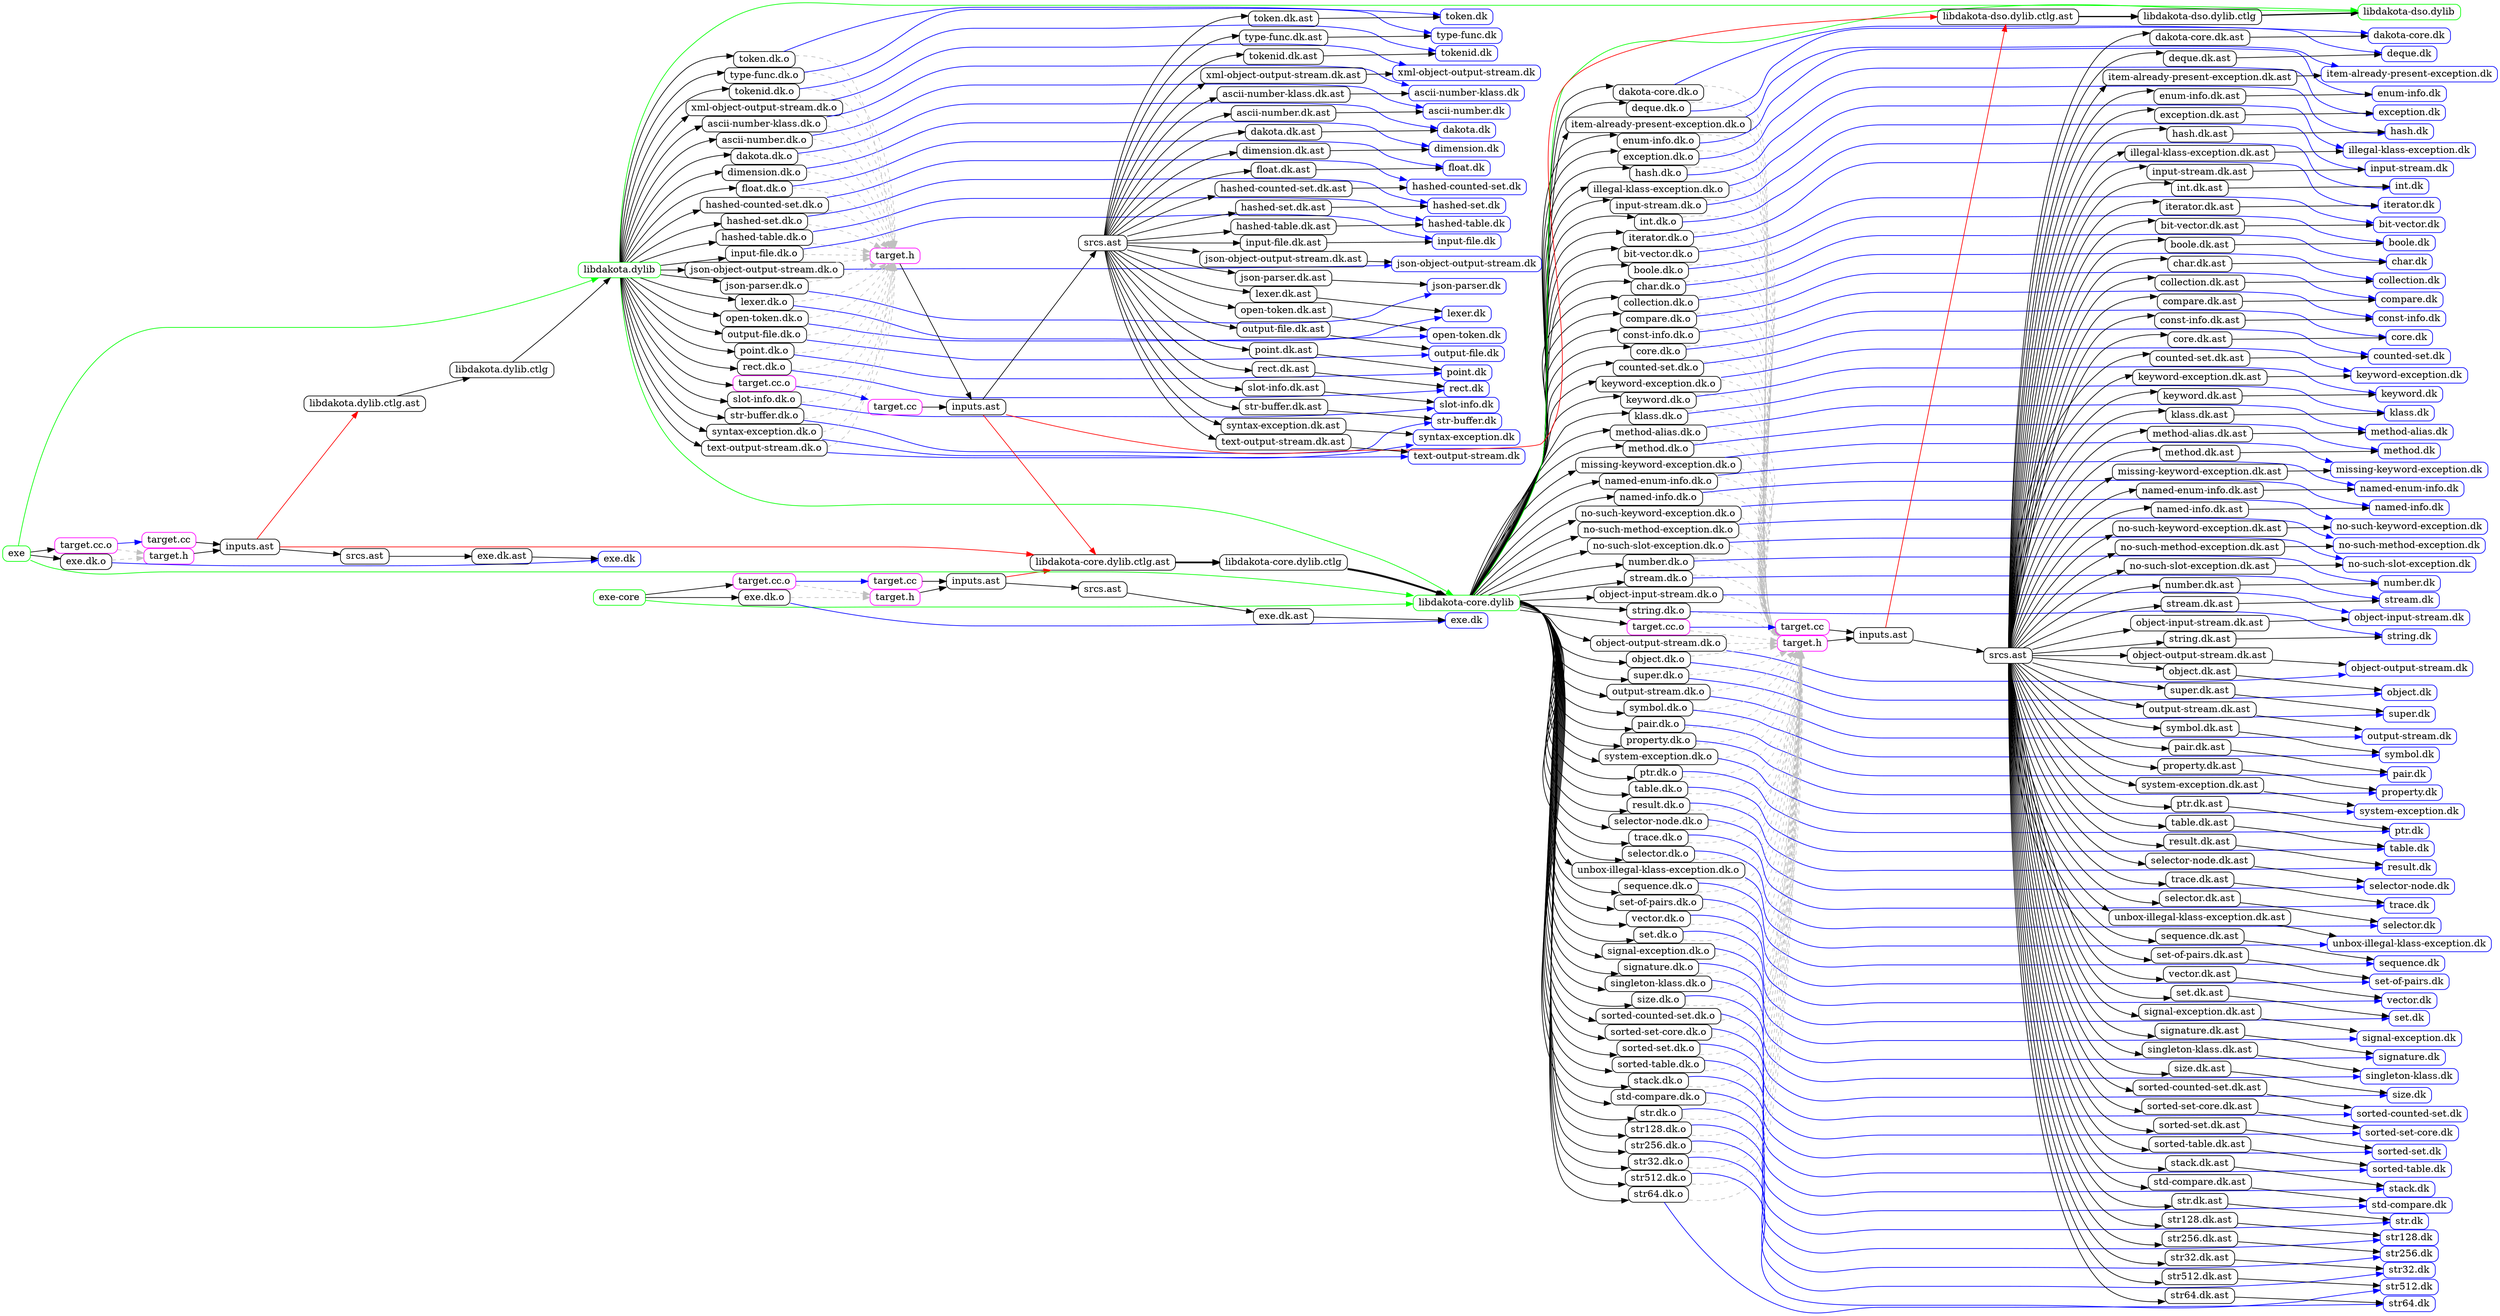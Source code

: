 digraph {
  graph [ rankdir = LR, dir = back, nodesep = 0 ];
  node  [ shape = rect, style = rounded, height = 0, width = 0 ];

  "dakota/lib/libdakota-core.dylib" [ label = "libdakota-core.dylib", color = green ];
  "dakota/zzz/build/dakota-core/bit-vector.dk.o" [ label = "bit-vector.dk.o" ];
  "dakota/zzz/build/dakota-core/boole.dk.o" [ label = "boole.dk.o" ];
  "dakota/zzz/build/dakota-core/char.dk.o" [ label = "char.dk.o" ];
  "dakota/zzz/build/dakota-core/collection.dk.o" [ label = "collection.dk.o" ];
  "dakota/zzz/build/dakota-core/compare.dk.o" [ label = "compare.dk.o" ];
  "dakota/zzz/build/dakota-core/const-info.dk.o" [ label = "const-info.dk.o" ];
  "dakota/zzz/build/dakota-core/core.dk.o" [ label = "core.dk.o" ];
  "dakota/zzz/build/dakota-core/counted-set.dk.o" [ label = "counted-set.dk.o" ];
  "dakota/zzz/build/dakota-core/dakota-core.dk.o" [ label = "dakota-core.dk.o" ];
  "dakota/zzz/build/dakota-core/deque.dk.o" [ label = "deque.dk.o" ];
  "dakota/zzz/build/dakota-core/item-already-present-exception.dk.o" [ label = "item-already-present-exception.dk.o" ];
  "dakota/zzz/build/dakota-core/enum-info.dk.o" [ label = "enum-info.dk.o" ];
  "dakota/zzz/build/dakota-core/exception.dk.o" [ label = "exception.dk.o" ];
  "dakota/zzz/build/dakota-core/hash.dk.o" [ label = "hash.dk.o" ];
  "dakota/zzz/build/dakota-core/illegal-klass-exception.dk.o" [ label = "illegal-klass-exception.dk.o" ];
  "dakota/zzz/build/dakota-core/input-stream.dk.o" [ label = "input-stream.dk.o" ];
  "dakota/zzz/build/dakota-core/int.dk.o" [ label = "int.dk.o" ];
  "dakota/zzz/build/dakota-core/iterator.dk.o" [ label = "iterator.dk.o" ];
  "dakota/zzz/build/dakota-core/keyword-exception.dk.o" [ label = "keyword-exception.dk.o" ];
  "dakota/zzz/build/dakota-core/keyword.dk.o" [ label = "keyword.dk.o" ];
  "dakota/zzz/build/dakota-core/klass.dk.o" [ label = "klass.dk.o" ];
  "dakota/zzz/build/dakota-core/method-alias.dk.o" [ label = "method-alias.dk.o" ];
  "dakota/zzz/build/dakota-core/method.dk.o" [ label = "method.dk.o" ];
  "dakota/zzz/build/dakota-core/missing-keyword-exception.dk.o" [ label = "missing-keyword-exception.dk.o" ];
  "dakota/zzz/build/dakota-core/named-enum-info.dk.o" [ label = "named-enum-info.dk.o" ];
  "dakota/zzz/build/dakota-core/named-info.dk.o" [ label = "named-info.dk.o" ];
  "dakota/zzz/build/dakota-core/no-such-keyword-exception.dk.o" [ label = "no-such-keyword-exception.dk.o" ];
  "dakota/zzz/build/dakota-core/no-such-method-exception.dk.o" [ label = "no-such-method-exception.dk.o" ];
  "dakota/zzz/build/dakota-core/no-such-slot-exception.dk.o" [ label = "no-such-slot-exception.dk.o" ];
  "dakota/zzz/build/dakota-core/number.dk.o" [ label = "number.dk.o" ];
  "dakota/zzz/build/dakota-core/object-input-stream.dk.o" [ label = "object-input-stream.dk.o" ];
  "dakota/zzz/build/dakota-core/object-output-stream.dk.o" [ label = "object-output-stream.dk.o" ];
  "dakota/zzz/build/dakota-core/object.dk.o" [ label = "object.dk.o" ];
  "dakota/zzz/build/dakota-core/output-stream.dk.o" [ label = "output-stream.dk.o" ];
  "dakota/zzz/build/dakota-core/pair.dk.o" [ label = "pair.dk.o" ];
  "dakota/zzz/build/dakota-core/property.dk.o" [ label = "property.dk.o" ];
  "dakota/zzz/build/dakota-core/ptr.dk.o" [ label = "ptr.dk.o" ];
  "dakota/zzz/build/dakota-core/result.dk.o" [ label = "result.dk.o" ];
  "dakota/zzz/build/dakota-core/selector-node.dk.o" [ label = "selector-node.dk.o" ];
  "dakota/zzz/build/dakota-core/selector.dk.o" [ label = "selector.dk.o" ];
  "dakota/zzz/build/dakota-core/sequence.dk.o" [ label = "sequence.dk.o" ];
  "dakota/zzz/build/dakota-core/set-of-pairs.dk.o" [ label = "set-of-pairs.dk.o" ];
  "dakota/zzz/build/dakota-core/set.dk.o" [ label = "set.dk.o" ];
  "dakota/zzz/build/dakota-core/signal-exception.dk.o" [ label = "signal-exception.dk.o" ];
  "dakota/zzz/build/dakota-core/signature.dk.o" [ label = "signature.dk.o" ];
  "dakota/zzz/build/dakota-core/singleton-klass.dk.o" [ label = "singleton-klass.dk.o" ];
  "dakota/zzz/build/dakota-core/size.dk.o" [ label = "size.dk.o" ];
  "dakota/zzz/build/dakota-core/sorted-counted-set.dk.o" [ label = "sorted-counted-set.dk.o" ];
  "dakota/zzz/build/dakota-core/sorted-set-core.dk.o" [ label = "sorted-set-core.dk.o" ];
  "dakota/zzz/build/dakota-core/sorted-set.dk.o" [ label = "sorted-set.dk.o" ];
  "dakota/zzz/build/dakota-core/sorted-table.dk.o" [ label = "sorted-table.dk.o" ];
  "dakota/zzz/build/dakota-core/stack.dk.o" [ label = "stack.dk.o" ];
  "dakota/zzz/build/dakota-core/std-compare.dk.o" [ label = "std-compare.dk.o" ];
  "dakota/zzz/build/dakota-core/str.dk.o" [ label = "str.dk.o" ];
  "dakota/zzz/build/dakota-core/str128.dk.o" [ label = "str128.dk.o" ];
  "dakota/zzz/build/dakota-core/str256.dk.o" [ label = "str256.dk.o" ];
  "dakota/zzz/build/dakota-core/str32.dk.o" [ label = "str32.dk.o" ];
  "dakota/zzz/build/dakota-core/str512.dk.o" [ label = "str512.dk.o" ];
  "dakota/zzz/build/dakota-core/str64.dk.o" [ label = "str64.dk.o" ];
  "dakota/zzz/build/dakota-core/stream.dk.o" [ label = "stream.dk.o" ];
  "dakota/zzz/build/dakota-core/string.dk.o" [ label = "string.dk.o" ];
  "dakota/zzz/build/dakota-core/super.dk.o" [ label = "super.dk.o" ];
  "dakota/zzz/build/dakota-core/symbol.dk.o" [ label = "symbol.dk.o" ];
  "dakota/zzz/build/dakota-core/system-exception.dk.o" [ label = "system-exception.dk.o" ];
  "dakota/zzz/build/dakota-core/table.dk.o" [ label = "table.dk.o" ];
  "dakota/zzz/build/dakota-core/trace.dk.o" [ label = "trace.dk.o" ];
  "dakota/zzz/build/dakota-core/unbox-illegal-klass-exception.dk.o" [ label = "unbox-illegal-klass-exception.dk.o" ];
  "dakota/zzz/build/dakota-core/vector.dk.o" [ label = "vector.dk.o" ];
  "dakota/zzz/build/dakota-core/z/target.cc.o" [ label = "target.cc.o", color = magenta ];
  "dakota/lib/libdakota-dso.dylib" [ label = "libdakota-dso.dylib", color = green ];
  "dakota/zzz/intmd/dakota-core/z/target.cc" [ label = "target.cc", color = magenta ];
  "dakota/zzz/intmd/dakota-core/z/target.h" [ label = "target.h", color = magenta ];
  "dakota/zzz/intmd/dakota-core/z/inputs.ast" [ label = "inputs.ast" ];
  "dakota/zzz/intmd/dakota-core/z/srcs.ast" [ label = "srcs.ast" ];
  ".dkt/dakota/lib/libdakota-dso.dylib.ctlg.ast" [ label = "libdakota-dso.dylib.ctlg.ast" ];
  "dakota/zzz/intmd/dakota-core/bit-vector.dk.ast" [ label = "bit-vector.dk.ast" ];
  "dakota/zzz/intmd/dakota-core/boole.dk.ast" [ label = "boole.dk.ast" ];
  "dakota/zzz/intmd/dakota-core/char.dk.ast" [ label = "char.dk.ast" ];
  "dakota/zzz/intmd/dakota-core/collection.dk.ast" [ label = "collection.dk.ast" ];
  "dakota/zzz/intmd/dakota-core/compare.dk.ast" [ label = "compare.dk.ast" ];
  "dakota/zzz/intmd/dakota-core/const-info.dk.ast" [ label = "const-info.dk.ast" ];
  "dakota/zzz/intmd/dakota-core/core.dk.ast" [ label = "core.dk.ast" ];
  "dakota/zzz/intmd/dakota-core/counted-set.dk.ast" [ label = "counted-set.dk.ast" ];
  "dakota/zzz/intmd/dakota-core/dakota-core.dk.ast" [ label = "dakota-core.dk.ast" ];
  "dakota/zzz/intmd/dakota-core/deque.dk.ast" [ label = "deque.dk.ast" ];
  "dakota/zzz/intmd/dakota-core/item-already-present-exception.dk.ast" [ label = "item-already-present-exception.dk.ast" ];
  "dakota/zzz/intmd/dakota-core/enum-info.dk.ast" [ label = "enum-info.dk.ast" ];
  "dakota/zzz/intmd/dakota-core/exception.dk.ast" [ label = "exception.dk.ast" ];
  "dakota/zzz/intmd/dakota-core/hash.dk.ast" [ label = "hash.dk.ast" ];
  "dakota/zzz/intmd/dakota-core/illegal-klass-exception.dk.ast" [ label = "illegal-klass-exception.dk.ast" ];
  "dakota/zzz/intmd/dakota-core/input-stream.dk.ast" [ label = "input-stream.dk.ast" ];
  "dakota/zzz/intmd/dakota-core/int.dk.ast" [ label = "int.dk.ast" ];
  "dakota/zzz/intmd/dakota-core/iterator.dk.ast" [ label = "iterator.dk.ast" ];
  "dakota/zzz/intmd/dakota-core/keyword-exception.dk.ast" [ label = "keyword-exception.dk.ast" ];
  "dakota/zzz/intmd/dakota-core/keyword.dk.ast" [ label = "keyword.dk.ast" ];
  "dakota/zzz/intmd/dakota-core/klass.dk.ast" [ label = "klass.dk.ast" ];
  "dakota/zzz/intmd/dakota-core/method-alias.dk.ast" [ label = "method-alias.dk.ast" ];
  "dakota/zzz/intmd/dakota-core/method.dk.ast" [ label = "method.dk.ast" ];
  "dakota/zzz/intmd/dakota-core/missing-keyword-exception.dk.ast" [ label = "missing-keyword-exception.dk.ast" ];
  "dakota/zzz/intmd/dakota-core/named-enum-info.dk.ast" [ label = "named-enum-info.dk.ast" ];
  "dakota/zzz/intmd/dakota-core/named-info.dk.ast" [ label = "named-info.dk.ast" ];
  "dakota/zzz/intmd/dakota-core/no-such-keyword-exception.dk.ast" [ label = "no-such-keyword-exception.dk.ast" ];
  "dakota/zzz/intmd/dakota-core/no-such-method-exception.dk.ast" [ label = "no-such-method-exception.dk.ast" ];
  "dakota/zzz/intmd/dakota-core/no-such-slot-exception.dk.ast" [ label = "no-such-slot-exception.dk.ast" ];
  "dakota/zzz/intmd/dakota-core/number.dk.ast" [ label = "number.dk.ast" ];
  "dakota/zzz/intmd/dakota-core/object-input-stream.dk.ast" [ label = "object-input-stream.dk.ast" ];
  "dakota/zzz/intmd/dakota-core/object-output-stream.dk.ast" [ label = "object-output-stream.dk.ast" ];
  "dakota/zzz/intmd/dakota-core/object.dk.ast" [ label = "object.dk.ast" ];
  "dakota/zzz/intmd/dakota-core/output-stream.dk.ast" [ label = "output-stream.dk.ast" ];
  "dakota/zzz/intmd/dakota-core/pair.dk.ast" [ label = "pair.dk.ast" ];
  "dakota/zzz/intmd/dakota-core/property.dk.ast" [ label = "property.dk.ast" ];
  "dakota/zzz/intmd/dakota-core/ptr.dk.ast" [ label = "ptr.dk.ast" ];
  "dakota/zzz/intmd/dakota-core/result.dk.ast" [ label = "result.dk.ast" ];
  "dakota/zzz/intmd/dakota-core/selector-node.dk.ast" [ label = "selector-node.dk.ast" ];
  "dakota/zzz/intmd/dakota-core/selector.dk.ast" [ label = "selector.dk.ast" ];
  "dakota/zzz/intmd/dakota-core/sequence.dk.ast" [ label = "sequence.dk.ast" ];
  "dakota/zzz/intmd/dakota-core/set-of-pairs.dk.ast" [ label = "set-of-pairs.dk.ast" ];
  "dakota/zzz/intmd/dakota-core/set.dk.ast" [ label = "set.dk.ast" ];
  "dakota/zzz/intmd/dakota-core/signal-exception.dk.ast" [ label = "signal-exception.dk.ast" ];
  "dakota/zzz/intmd/dakota-core/signature.dk.ast" [ label = "signature.dk.ast" ];
  "dakota/zzz/intmd/dakota-core/singleton-klass.dk.ast" [ label = "singleton-klass.dk.ast" ];
  "dakota/zzz/intmd/dakota-core/size.dk.ast" [ label = "size.dk.ast" ];
  "dakota/zzz/intmd/dakota-core/sorted-counted-set.dk.ast" [ label = "sorted-counted-set.dk.ast" ];
  "dakota/zzz/intmd/dakota-core/sorted-set-core.dk.ast" [ label = "sorted-set-core.dk.ast" ];
  "dakota/zzz/intmd/dakota-core/sorted-set.dk.ast" [ label = "sorted-set.dk.ast" ];
  "dakota/zzz/intmd/dakota-core/sorted-table.dk.ast" [ label = "sorted-table.dk.ast" ];
  "dakota/zzz/intmd/dakota-core/stack.dk.ast" [ label = "stack.dk.ast" ];
  "dakota/zzz/intmd/dakota-core/std-compare.dk.ast" [ label = "std-compare.dk.ast" ];
  "dakota/zzz/intmd/dakota-core/str.dk.ast" [ label = "str.dk.ast" ];
  "dakota/zzz/intmd/dakota-core/str128.dk.ast" [ label = "str128.dk.ast" ];
  "dakota/zzz/intmd/dakota-core/str256.dk.ast" [ label = "str256.dk.ast" ];
  "dakota/zzz/intmd/dakota-core/str32.dk.ast" [ label = "str32.dk.ast" ];
  "dakota/zzz/intmd/dakota-core/str512.dk.ast" [ label = "str512.dk.ast" ];
  "dakota/zzz/intmd/dakota-core/str64.dk.ast" [ label = "str64.dk.ast" ];
  "dakota/zzz/intmd/dakota-core/stream.dk.ast" [ label = "stream.dk.ast" ];
  "dakota/zzz/intmd/dakota-core/string.dk.ast" [ label = "string.dk.ast" ];
  "dakota/zzz/intmd/dakota-core/super.dk.ast" [ label = "super.dk.ast" ];
  "dakota/zzz/intmd/dakota-core/symbol.dk.ast" [ label = "symbol.dk.ast" ];
  "dakota/zzz/intmd/dakota-core/system-exception.dk.ast" [ label = "system-exception.dk.ast" ];
  "dakota/zzz/intmd/dakota-core/table.dk.ast" [ label = "table.dk.ast" ];
  "dakota/zzz/intmd/dakota-core/trace.dk.ast" [ label = "trace.dk.ast" ];
  "dakota/zzz/intmd/dakota-core/unbox-illegal-klass-exception.dk.ast" [ label = "unbox-illegal-klass-exception.dk.ast" ];
  "dakota/zzz/intmd/dakota-core/vector.dk.ast" [ label = "vector.dk.ast" ];
  "dakota/dakota-core/bit-vector.dk" [ label = "bit-vector.dk", color = blue ];
  "dakota/dakota-core/boole.dk" [ label = "boole.dk", color = blue ];
  "dakota/dakota-core/char.dk" [ label = "char.dk", color = blue ];
  "dakota/dakota-core/collection.dk" [ label = "collection.dk", color = blue ];
  "dakota/dakota-core/compare.dk" [ label = "compare.dk", color = blue ];
  "dakota/dakota-core/const-info.dk" [ label = "const-info.dk", color = blue ];
  "dakota/dakota-core/core.dk" [ label = "core.dk", color = blue ];
  "dakota/dakota-core/counted-set.dk" [ label = "counted-set.dk", color = blue ];
  "dakota/dakota-core/dakota-core.dk" [ label = "dakota-core.dk", color = blue ];
  "dakota/dakota-core/deque.dk" [ label = "deque.dk", color = blue ];
  "dakota/dakota-core/item-already-present-exception.dk" [ label = "item-already-present-exception.dk", color = blue ];
  "dakota/dakota-core/enum-info.dk" [ label = "enum-info.dk", color = blue ];
  "dakota/dakota-core/exception.dk" [ label = "exception.dk", color = blue ];
  "dakota/dakota-core/hash.dk" [ label = "hash.dk", color = blue ];
  "dakota/dakota-core/illegal-klass-exception.dk" [ label = "illegal-klass-exception.dk", color = blue ];
  "dakota/dakota-core/input-stream.dk" [ label = "input-stream.dk", color = blue ];
  "dakota/dakota-core/int.dk" [ label = "int.dk", color = blue ];
  "dakota/dakota-core/iterator.dk" [ label = "iterator.dk", color = blue ];
  "dakota/dakota-core/keyword-exception.dk" [ label = "keyword-exception.dk", color = blue ];
  "dakota/dakota-core/keyword.dk" [ label = "keyword.dk", color = blue ];
  "dakota/dakota-core/klass.dk" [ label = "klass.dk", color = blue ];
  "dakota/dakota-core/method-alias.dk" [ label = "method-alias.dk", color = blue ];
  "dakota/dakota-core/method.dk" [ label = "method.dk", color = blue ];
  "dakota/dakota-core/missing-keyword-exception.dk" [ label = "missing-keyword-exception.dk", color = blue ];
  "dakota/dakota-core/named-enum-info.dk" [ label = "named-enum-info.dk", color = blue ];
  "dakota/dakota-core/named-info.dk" [ label = "named-info.dk", color = blue ];
  "dakota/dakota-core/no-such-keyword-exception.dk" [ label = "no-such-keyword-exception.dk", color = blue ];
  "dakota/dakota-core/no-such-method-exception.dk" [ label = "no-such-method-exception.dk", color = blue ];
  "dakota/dakota-core/no-such-slot-exception.dk" [ label = "no-such-slot-exception.dk", color = blue ];
  "dakota/dakota-core/number.dk" [ label = "number.dk", color = blue ];
  "dakota/dakota-core/object-input-stream.dk" [ label = "object-input-stream.dk", color = blue ];
  "dakota/dakota-core/object-output-stream.dk" [ label = "object-output-stream.dk", color = blue ];
  "dakota/dakota-core/object.dk" [ label = "object.dk", color = blue ];
  "dakota/dakota-core/output-stream.dk" [ label = "output-stream.dk", color = blue ];
  "dakota/dakota-core/pair.dk" [ label = "pair.dk", color = blue ];
  "dakota/dakota-core/property.dk" [ label = "property.dk", color = blue ];
  "dakota/dakota-core/ptr.dk" [ label = "ptr.dk", color = blue ];
  "dakota/dakota-core/result.dk" [ label = "result.dk", color = blue ];
  "dakota/dakota-core/selector-node.dk" [ label = "selector-node.dk", color = blue ];
  "dakota/dakota-core/selector.dk" [ label = "selector.dk", color = blue ];
  "dakota/dakota-core/sequence.dk" [ label = "sequence.dk", color = blue ];
  "dakota/dakota-core/set-of-pairs.dk" [ label = "set-of-pairs.dk", color = blue ];
  "dakota/dakota-core/set.dk" [ label = "set.dk", color = blue ];
  "dakota/dakota-core/signal-exception.dk" [ label = "signal-exception.dk", color = blue ];
  "dakota/dakota-core/signature.dk" [ label = "signature.dk", color = blue ];
  "dakota/dakota-core/singleton-klass.dk" [ label = "singleton-klass.dk", color = blue ];
  "dakota/dakota-core/size.dk" [ label = "size.dk", color = blue ];
  "dakota/dakota-core/sorted-counted-set.dk" [ label = "sorted-counted-set.dk", color = blue ];
  "dakota/dakota-core/sorted-set-core.dk" [ label = "sorted-set-core.dk", color = blue ];
  "dakota/dakota-core/sorted-set.dk" [ label = "sorted-set.dk", color = blue ];
  "dakota/dakota-core/sorted-table.dk" [ label = "sorted-table.dk", color = blue ];
  "dakota/dakota-core/stack.dk" [ label = "stack.dk", color = blue ];
  "dakota/dakota-core/std-compare.dk" [ label = "std-compare.dk", color = blue ];
  "dakota/dakota-core/str.dk" [ label = "str.dk", color = blue ];
  "dakota/dakota-core/str128.dk" [ label = "str128.dk", color = blue ];
  "dakota/dakota-core/str256.dk" [ label = "str256.dk", color = blue ];
  "dakota/dakota-core/str32.dk" [ label = "str32.dk", color = blue ];
  "dakota/dakota-core/str512.dk" [ label = "str512.dk", color = blue ];
  "dakota/dakota-core/str64.dk" [ label = "str64.dk", color = blue ];
  "dakota/dakota-core/stream.dk" [ label = "stream.dk", color = blue ];
  "dakota/dakota-core/string.dk" [ label = "string.dk", color = blue ];
  "dakota/dakota-core/super.dk" [ label = "super.dk", color = blue ];
  "dakota/dakota-core/symbol.dk" [ label = "symbol.dk", color = blue ];
  "dakota/dakota-core/system-exception.dk" [ label = "system-exception.dk", color = blue ];
  "dakota/dakota-core/table.dk" [ label = "table.dk", color = blue ];
  "dakota/dakota-core/trace.dk" [ label = "trace.dk", color = blue ];
  "dakota/dakota-core/unbox-illegal-klass-exception.dk" [ label = "unbox-illegal-klass-exception.dk", color = blue ];
  "dakota/dakota-core/vector.dk" [ label = "vector.dk", color = blue ];
  ".dkt/dakota/lib/libdakota-dso.dylib.ctlg" [ label = "libdakota-dso.dylib.ctlg" ];

  "dakota/lib/libdakota-core.dylib" -> "dakota/zzz/build/dakota-core/bit-vector.dk.o";
  "dakota/lib/libdakota-core.dylib" -> "dakota/zzz/build/dakota-core/boole.dk.o";
  "dakota/lib/libdakota-core.dylib" -> "dakota/zzz/build/dakota-core/char.dk.o";
  "dakota/lib/libdakota-core.dylib" -> "dakota/zzz/build/dakota-core/collection.dk.o";
  "dakota/lib/libdakota-core.dylib" -> "dakota/zzz/build/dakota-core/compare.dk.o";
  "dakota/lib/libdakota-core.dylib" -> "dakota/zzz/build/dakota-core/const-info.dk.o";
  "dakota/lib/libdakota-core.dylib" -> "dakota/zzz/build/dakota-core/core.dk.o";
  "dakota/lib/libdakota-core.dylib" -> "dakota/zzz/build/dakota-core/counted-set.dk.o";
  "dakota/lib/libdakota-core.dylib" -> "dakota/zzz/build/dakota-core/dakota-core.dk.o";
  "dakota/lib/libdakota-core.dylib" -> "dakota/zzz/build/dakota-core/deque.dk.o";
  "dakota/lib/libdakota-core.dylib" -> "dakota/zzz/build/dakota-core/item-already-present-exception.dk.o";
  "dakota/lib/libdakota-core.dylib" -> "dakota/zzz/build/dakota-core/enum-info.dk.o";
  "dakota/lib/libdakota-core.dylib" -> "dakota/zzz/build/dakota-core/exception.dk.o";
  "dakota/lib/libdakota-core.dylib" -> "dakota/zzz/build/dakota-core/hash.dk.o";
  "dakota/lib/libdakota-core.dylib" -> "dakota/zzz/build/dakota-core/illegal-klass-exception.dk.o";
  "dakota/lib/libdakota-core.dylib" -> "dakota/zzz/build/dakota-core/input-stream.dk.o";
  "dakota/lib/libdakota-core.dylib" -> "dakota/zzz/build/dakota-core/int.dk.o";
  "dakota/lib/libdakota-core.dylib" -> "dakota/zzz/build/dakota-core/iterator.dk.o";
  "dakota/lib/libdakota-core.dylib" -> "dakota/zzz/build/dakota-core/keyword-exception.dk.o";
  "dakota/lib/libdakota-core.dylib" -> "dakota/zzz/build/dakota-core/keyword.dk.o";
  "dakota/lib/libdakota-core.dylib" -> "dakota/zzz/build/dakota-core/klass.dk.o";
  "dakota/lib/libdakota-core.dylib" -> "dakota/zzz/build/dakota-core/method-alias.dk.o";
  "dakota/lib/libdakota-core.dylib" -> "dakota/zzz/build/dakota-core/method.dk.o";
  "dakota/lib/libdakota-core.dylib" -> "dakota/zzz/build/dakota-core/missing-keyword-exception.dk.o";
  "dakota/lib/libdakota-core.dylib" -> "dakota/zzz/build/dakota-core/named-enum-info.dk.o";
  "dakota/lib/libdakota-core.dylib" -> "dakota/zzz/build/dakota-core/named-info.dk.o";
  "dakota/lib/libdakota-core.dylib" -> "dakota/zzz/build/dakota-core/no-such-keyword-exception.dk.o";
  "dakota/lib/libdakota-core.dylib" -> "dakota/zzz/build/dakota-core/no-such-method-exception.dk.o";
  "dakota/lib/libdakota-core.dylib" -> "dakota/zzz/build/dakota-core/no-such-slot-exception.dk.o";
  "dakota/lib/libdakota-core.dylib" -> "dakota/zzz/build/dakota-core/number.dk.o";
  "dakota/lib/libdakota-core.dylib" -> "dakota/zzz/build/dakota-core/object-input-stream.dk.o";
  "dakota/lib/libdakota-core.dylib" -> "dakota/zzz/build/dakota-core/object-output-stream.dk.o";
  "dakota/lib/libdakota-core.dylib" -> "dakota/zzz/build/dakota-core/object.dk.o";
  "dakota/lib/libdakota-core.dylib" -> "dakota/zzz/build/dakota-core/output-stream.dk.o";
  "dakota/lib/libdakota-core.dylib" -> "dakota/zzz/build/dakota-core/pair.dk.o";
  "dakota/lib/libdakota-core.dylib" -> "dakota/zzz/build/dakota-core/property.dk.o";
  "dakota/lib/libdakota-core.dylib" -> "dakota/zzz/build/dakota-core/ptr.dk.o";
  "dakota/lib/libdakota-core.dylib" -> "dakota/zzz/build/dakota-core/result.dk.o";
  "dakota/lib/libdakota-core.dylib" -> "dakota/zzz/build/dakota-core/selector-node.dk.o";
  "dakota/lib/libdakota-core.dylib" -> "dakota/zzz/build/dakota-core/selector.dk.o";
  "dakota/lib/libdakota-core.dylib" -> "dakota/zzz/build/dakota-core/sequence.dk.o";
  "dakota/lib/libdakota-core.dylib" -> "dakota/zzz/build/dakota-core/set-of-pairs.dk.o";
  "dakota/lib/libdakota-core.dylib" -> "dakota/zzz/build/dakota-core/set.dk.o";
  "dakota/lib/libdakota-core.dylib" -> "dakota/zzz/build/dakota-core/signal-exception.dk.o";
  "dakota/lib/libdakota-core.dylib" -> "dakota/zzz/build/dakota-core/signature.dk.o";
  "dakota/lib/libdakota-core.dylib" -> "dakota/zzz/build/dakota-core/singleton-klass.dk.o";
  "dakota/lib/libdakota-core.dylib" -> "dakota/zzz/build/dakota-core/size.dk.o";
  "dakota/lib/libdakota-core.dylib" -> "dakota/zzz/build/dakota-core/sorted-counted-set.dk.o";
  "dakota/lib/libdakota-core.dylib" -> "dakota/zzz/build/dakota-core/sorted-set-core.dk.o";
  "dakota/lib/libdakota-core.dylib" -> "dakota/zzz/build/dakota-core/sorted-set.dk.o";
  "dakota/lib/libdakota-core.dylib" -> "dakota/zzz/build/dakota-core/sorted-table.dk.o";
  "dakota/lib/libdakota-core.dylib" -> "dakota/zzz/build/dakota-core/stack.dk.o";
  "dakota/lib/libdakota-core.dylib" -> "dakota/zzz/build/dakota-core/std-compare.dk.o";
  "dakota/lib/libdakota-core.dylib" -> "dakota/zzz/build/dakota-core/str.dk.o";
  "dakota/lib/libdakota-core.dylib" -> "dakota/zzz/build/dakota-core/str128.dk.o";
  "dakota/lib/libdakota-core.dylib" -> "dakota/zzz/build/dakota-core/str256.dk.o";
  "dakota/lib/libdakota-core.dylib" -> "dakota/zzz/build/dakota-core/str32.dk.o";
  "dakota/lib/libdakota-core.dylib" -> "dakota/zzz/build/dakota-core/str512.dk.o";
  "dakota/lib/libdakota-core.dylib" -> "dakota/zzz/build/dakota-core/str64.dk.o";
  "dakota/lib/libdakota-core.dylib" -> "dakota/zzz/build/dakota-core/stream.dk.o";
  "dakota/lib/libdakota-core.dylib" -> "dakota/zzz/build/dakota-core/string.dk.o";
  "dakota/lib/libdakota-core.dylib" -> "dakota/zzz/build/dakota-core/super.dk.o";
  "dakota/lib/libdakota-core.dylib" -> "dakota/zzz/build/dakota-core/symbol.dk.o";
  "dakota/lib/libdakota-core.dylib" -> "dakota/zzz/build/dakota-core/system-exception.dk.o";
  "dakota/lib/libdakota-core.dylib" -> "dakota/zzz/build/dakota-core/table.dk.o";
  "dakota/lib/libdakota-core.dylib" -> "dakota/zzz/build/dakota-core/trace.dk.o";
  "dakota/lib/libdakota-core.dylib" -> "dakota/zzz/build/dakota-core/unbox-illegal-klass-exception.dk.o";
  "dakota/lib/libdakota-core.dylib" -> "dakota/zzz/build/dakota-core/vector.dk.o";
  "dakota/lib/libdakota-core.dylib" -> "dakota/zzz/build/dakota-core/z/target.cc.o";
  "dakota/lib/libdakota-core.dylib" -> "dakota/lib/libdakota-dso.dylib" [ color = green ];
  "dakota/zzz/build/dakota-core/z/target.cc.o" -> "dakota/zzz/intmd/dakota-core/z/target.cc" [ color = blue ];
  "dakota/zzz/build/dakota-core/z/target.cc.o" -> "dakota/zzz/intmd/dakota-core/z/target.h" [ color = gray, style = dashed ];
  "dakota/zzz/build/dakota-core/bit-vector.dk.o" -> "dakota/zzz/intmd/dakota-core/z/target.h" [ color = gray, style = dashed ];
  "dakota/zzz/build/dakota-core/boole.dk.o" -> "dakota/zzz/intmd/dakota-core/z/target.h" [ color = gray, style = dashed ];
  "dakota/zzz/build/dakota-core/char.dk.o" -> "dakota/zzz/intmd/dakota-core/z/target.h" [ color = gray, style = dashed ];
  "dakota/zzz/build/dakota-core/collection.dk.o" -> "dakota/zzz/intmd/dakota-core/z/target.h" [ color = gray, style = dashed ];
  "dakota/zzz/build/dakota-core/compare.dk.o" -> "dakota/zzz/intmd/dakota-core/z/target.h" [ color = gray, style = dashed ];
  "dakota/zzz/build/dakota-core/const-info.dk.o" -> "dakota/zzz/intmd/dakota-core/z/target.h" [ color = gray, style = dashed ];
  "dakota/zzz/build/dakota-core/core.dk.o" -> "dakota/zzz/intmd/dakota-core/z/target.h" [ color = gray, style = dashed ];
  "dakota/zzz/build/dakota-core/counted-set.dk.o" -> "dakota/zzz/intmd/dakota-core/z/target.h" [ color = gray, style = dashed ];
  "dakota/zzz/build/dakota-core/dakota-core.dk.o" -> "dakota/zzz/intmd/dakota-core/z/target.h" [ color = gray, style = dashed ];
  "dakota/zzz/build/dakota-core/deque.dk.o" -> "dakota/zzz/intmd/dakota-core/z/target.h" [ color = gray, style = dashed ];
  "dakota/zzz/build/dakota-core/item-already-present-exception.dk.o" -> "dakota/zzz/intmd/dakota-core/z/target.h" [ color = gray, style = dashed ];
  "dakota/zzz/build/dakota-core/enum-info.dk.o" -> "dakota/zzz/intmd/dakota-core/z/target.h" [ color = gray, style = dashed ];
  "dakota/zzz/build/dakota-core/exception.dk.o" -> "dakota/zzz/intmd/dakota-core/z/target.h" [ color = gray, style = dashed ];
  "dakota/zzz/build/dakota-core/hash.dk.o" -> "dakota/zzz/intmd/dakota-core/z/target.h" [ color = gray, style = dashed ];
  "dakota/zzz/build/dakota-core/illegal-klass-exception.dk.o" -> "dakota/zzz/intmd/dakota-core/z/target.h" [ color = gray, style = dashed ];
  "dakota/zzz/build/dakota-core/input-stream.dk.o" -> "dakota/zzz/intmd/dakota-core/z/target.h" [ color = gray, style = dashed ];
  "dakota/zzz/build/dakota-core/int.dk.o" -> "dakota/zzz/intmd/dakota-core/z/target.h" [ color = gray, style = dashed ];
  "dakota/zzz/build/dakota-core/iterator.dk.o" -> "dakota/zzz/intmd/dakota-core/z/target.h" [ color = gray, style = dashed ];
  "dakota/zzz/build/dakota-core/keyword-exception.dk.o" -> "dakota/zzz/intmd/dakota-core/z/target.h" [ color = gray, style = dashed ];
  "dakota/zzz/build/dakota-core/keyword.dk.o" -> "dakota/zzz/intmd/dakota-core/z/target.h" [ color = gray, style = dashed ];
  "dakota/zzz/build/dakota-core/klass.dk.o" -> "dakota/zzz/intmd/dakota-core/z/target.h" [ color = gray, style = dashed ];
  "dakota/zzz/build/dakota-core/method-alias.dk.o" -> "dakota/zzz/intmd/dakota-core/z/target.h" [ color = gray, style = dashed ];
  "dakota/zzz/build/dakota-core/method.dk.o" -> "dakota/zzz/intmd/dakota-core/z/target.h" [ color = gray, style = dashed ];
  "dakota/zzz/build/dakota-core/missing-keyword-exception.dk.o" -> "dakota/zzz/intmd/dakota-core/z/target.h" [ color = gray, style = dashed ];
  "dakota/zzz/build/dakota-core/named-enum-info.dk.o" -> "dakota/zzz/intmd/dakota-core/z/target.h" [ color = gray, style = dashed ];
  "dakota/zzz/build/dakota-core/named-info.dk.o" -> "dakota/zzz/intmd/dakota-core/z/target.h" [ color = gray, style = dashed ];
  "dakota/zzz/build/dakota-core/no-such-keyword-exception.dk.o" -> "dakota/zzz/intmd/dakota-core/z/target.h" [ color = gray, style = dashed ];
  "dakota/zzz/build/dakota-core/no-such-method-exception.dk.o" -> "dakota/zzz/intmd/dakota-core/z/target.h" [ color = gray, style = dashed ];
  "dakota/zzz/build/dakota-core/no-such-slot-exception.dk.o" -> "dakota/zzz/intmd/dakota-core/z/target.h" [ color = gray, style = dashed ];
  "dakota/zzz/build/dakota-core/number.dk.o" -> "dakota/zzz/intmd/dakota-core/z/target.h" [ color = gray, style = dashed ];
  "dakota/zzz/build/dakota-core/object-input-stream.dk.o" -> "dakota/zzz/intmd/dakota-core/z/target.h" [ color = gray, style = dashed ];
  "dakota/zzz/build/dakota-core/object-output-stream.dk.o" -> "dakota/zzz/intmd/dakota-core/z/target.h" [ color = gray, style = dashed ];
  "dakota/zzz/build/dakota-core/object.dk.o" -> "dakota/zzz/intmd/dakota-core/z/target.h" [ color = gray, style = dashed ];
  "dakota/zzz/build/dakota-core/output-stream.dk.o" -> "dakota/zzz/intmd/dakota-core/z/target.h" [ color = gray, style = dashed ];
  "dakota/zzz/build/dakota-core/pair.dk.o" -> "dakota/zzz/intmd/dakota-core/z/target.h" [ color = gray, style = dashed ];
  "dakota/zzz/build/dakota-core/property.dk.o" -> "dakota/zzz/intmd/dakota-core/z/target.h" [ color = gray, style = dashed ];
  "dakota/zzz/build/dakota-core/ptr.dk.o" -> "dakota/zzz/intmd/dakota-core/z/target.h" [ color = gray, style = dashed ];
  "dakota/zzz/build/dakota-core/result.dk.o" -> "dakota/zzz/intmd/dakota-core/z/target.h" [ color = gray, style = dashed ];
  "dakota/zzz/build/dakota-core/selector-node.dk.o" -> "dakota/zzz/intmd/dakota-core/z/target.h" [ color = gray, style = dashed ];
  "dakota/zzz/build/dakota-core/selector.dk.o" -> "dakota/zzz/intmd/dakota-core/z/target.h" [ color = gray, style = dashed ];
  "dakota/zzz/build/dakota-core/sequence.dk.o" -> "dakota/zzz/intmd/dakota-core/z/target.h" [ color = gray, style = dashed ];
  "dakota/zzz/build/dakota-core/set-of-pairs.dk.o" -> "dakota/zzz/intmd/dakota-core/z/target.h" [ color = gray, style = dashed ];
  "dakota/zzz/build/dakota-core/set.dk.o" -> "dakota/zzz/intmd/dakota-core/z/target.h" [ color = gray, style = dashed ];
  "dakota/zzz/build/dakota-core/signal-exception.dk.o" -> "dakota/zzz/intmd/dakota-core/z/target.h" [ color = gray, style = dashed ];
  "dakota/zzz/build/dakota-core/signature.dk.o" -> "dakota/zzz/intmd/dakota-core/z/target.h" [ color = gray, style = dashed ];
  "dakota/zzz/build/dakota-core/singleton-klass.dk.o" -> "dakota/zzz/intmd/dakota-core/z/target.h" [ color = gray, style = dashed ];
  "dakota/zzz/build/dakota-core/size.dk.o" -> "dakota/zzz/intmd/dakota-core/z/target.h" [ color = gray, style = dashed ];
  "dakota/zzz/build/dakota-core/sorted-counted-set.dk.o" -> "dakota/zzz/intmd/dakota-core/z/target.h" [ color = gray, style = dashed ];
  "dakota/zzz/build/dakota-core/sorted-set-core.dk.o" -> "dakota/zzz/intmd/dakota-core/z/target.h" [ color = gray, style = dashed ];
  "dakota/zzz/build/dakota-core/sorted-set.dk.o" -> "dakota/zzz/intmd/dakota-core/z/target.h" [ color = gray, style = dashed ];
  "dakota/zzz/build/dakota-core/sorted-table.dk.o" -> "dakota/zzz/intmd/dakota-core/z/target.h" [ color = gray, style = dashed ];
  "dakota/zzz/build/dakota-core/stack.dk.o" -> "dakota/zzz/intmd/dakota-core/z/target.h" [ color = gray, style = dashed ];
  "dakota/zzz/build/dakota-core/std-compare.dk.o" -> "dakota/zzz/intmd/dakota-core/z/target.h" [ color = gray, style = dashed ];
  "dakota/zzz/build/dakota-core/str.dk.o" -> "dakota/zzz/intmd/dakota-core/z/target.h" [ color = gray, style = dashed ];
  "dakota/zzz/build/dakota-core/str128.dk.o" -> "dakota/zzz/intmd/dakota-core/z/target.h" [ color = gray, style = dashed ];
  "dakota/zzz/build/dakota-core/str256.dk.o" -> "dakota/zzz/intmd/dakota-core/z/target.h" [ color = gray, style = dashed ];
  "dakota/zzz/build/dakota-core/str32.dk.o" -> "dakota/zzz/intmd/dakota-core/z/target.h" [ color = gray, style = dashed ];
  "dakota/zzz/build/dakota-core/str512.dk.o" -> "dakota/zzz/intmd/dakota-core/z/target.h" [ color = gray, style = dashed ];
  "dakota/zzz/build/dakota-core/str64.dk.o" -> "dakota/zzz/intmd/dakota-core/z/target.h" [ color = gray, style = dashed ];
  "dakota/zzz/build/dakota-core/stream.dk.o" -> "dakota/zzz/intmd/dakota-core/z/target.h" [ color = gray, style = dashed ];
  "dakota/zzz/build/dakota-core/string.dk.o" -> "dakota/zzz/intmd/dakota-core/z/target.h" [ color = gray, style = dashed ];
  "dakota/zzz/build/dakota-core/super.dk.o" -> "dakota/zzz/intmd/dakota-core/z/target.h" [ color = gray, style = dashed ];
  "dakota/zzz/build/dakota-core/symbol.dk.o" -> "dakota/zzz/intmd/dakota-core/z/target.h" [ color = gray, style = dashed ];
  "dakota/zzz/build/dakota-core/system-exception.dk.o" -> "dakota/zzz/intmd/dakota-core/z/target.h" [ color = gray, style = dashed ];
  "dakota/zzz/build/dakota-core/table.dk.o" -> "dakota/zzz/intmd/dakota-core/z/target.h" [ color = gray, style = dashed ];
  "dakota/zzz/build/dakota-core/trace.dk.o" -> "dakota/zzz/intmd/dakota-core/z/target.h" [ color = gray, style = dashed ];
  "dakota/zzz/build/dakota-core/unbox-illegal-klass-exception.dk.o" -> "dakota/zzz/intmd/dakota-core/z/target.h" [ color = gray, style = dashed ];
  "dakota/zzz/build/dakota-core/vector.dk.o" -> "dakota/zzz/intmd/dakota-core/z/target.h" [ color = gray, style = dashed ];
  "dakota/zzz/intmd/dakota-core/z/target.h" -> "dakota/zzz/intmd/dakota-core/z/inputs.ast";
  "dakota/zzz/intmd/dakota-core/z/target.cc" -> "dakota/zzz/intmd/dakota-core/z/inputs.ast";
  "dakota/zzz/intmd/dakota-core/z/inputs.ast" -> "dakota/zzz/intmd/dakota-core/z/srcs.ast";
  "dakota/zzz/intmd/dakota-core/z/inputs.ast" -> ".dkt/dakota/lib/libdakota-dso.dylib.ctlg.ast" [ color = red ];
  "dakota/zzz/intmd/dakota-core/z/srcs.ast" -> "dakota/zzz/intmd/dakota-core/bit-vector.dk.ast";
  "dakota/zzz/intmd/dakota-core/z/srcs.ast" -> "dakota/zzz/intmd/dakota-core/boole.dk.ast";
  "dakota/zzz/intmd/dakota-core/z/srcs.ast" -> "dakota/zzz/intmd/dakota-core/char.dk.ast";
  "dakota/zzz/intmd/dakota-core/z/srcs.ast" -> "dakota/zzz/intmd/dakota-core/collection.dk.ast";
  "dakota/zzz/intmd/dakota-core/z/srcs.ast" -> "dakota/zzz/intmd/dakota-core/compare.dk.ast";
  "dakota/zzz/intmd/dakota-core/z/srcs.ast" -> "dakota/zzz/intmd/dakota-core/const-info.dk.ast";
  "dakota/zzz/intmd/dakota-core/z/srcs.ast" -> "dakota/zzz/intmd/dakota-core/core.dk.ast";
  "dakota/zzz/intmd/dakota-core/z/srcs.ast" -> "dakota/zzz/intmd/dakota-core/counted-set.dk.ast";
  "dakota/zzz/intmd/dakota-core/z/srcs.ast" -> "dakota/zzz/intmd/dakota-core/dakota-core.dk.ast";
  "dakota/zzz/intmd/dakota-core/z/srcs.ast" -> "dakota/zzz/intmd/dakota-core/deque.dk.ast";
  "dakota/zzz/intmd/dakota-core/z/srcs.ast" -> "dakota/zzz/intmd/dakota-core/item-already-present-exception.dk.ast";
  "dakota/zzz/intmd/dakota-core/z/srcs.ast" -> "dakota/zzz/intmd/dakota-core/enum-info.dk.ast";
  "dakota/zzz/intmd/dakota-core/z/srcs.ast" -> "dakota/zzz/intmd/dakota-core/exception.dk.ast";
  "dakota/zzz/intmd/dakota-core/z/srcs.ast" -> "dakota/zzz/intmd/dakota-core/hash.dk.ast";
  "dakota/zzz/intmd/dakota-core/z/srcs.ast" -> "dakota/zzz/intmd/dakota-core/illegal-klass-exception.dk.ast";
  "dakota/zzz/intmd/dakota-core/z/srcs.ast" -> "dakota/zzz/intmd/dakota-core/input-stream.dk.ast";
  "dakota/zzz/intmd/dakota-core/z/srcs.ast" -> "dakota/zzz/intmd/dakota-core/int.dk.ast";
  "dakota/zzz/intmd/dakota-core/z/srcs.ast" -> "dakota/zzz/intmd/dakota-core/iterator.dk.ast";
  "dakota/zzz/intmd/dakota-core/z/srcs.ast" -> "dakota/zzz/intmd/dakota-core/keyword-exception.dk.ast";
  "dakota/zzz/intmd/dakota-core/z/srcs.ast" -> "dakota/zzz/intmd/dakota-core/keyword.dk.ast";
  "dakota/zzz/intmd/dakota-core/z/srcs.ast" -> "dakota/zzz/intmd/dakota-core/klass.dk.ast";
  "dakota/zzz/intmd/dakota-core/z/srcs.ast" -> "dakota/zzz/intmd/dakota-core/method-alias.dk.ast";
  "dakota/zzz/intmd/dakota-core/z/srcs.ast" -> "dakota/zzz/intmd/dakota-core/method.dk.ast";
  "dakota/zzz/intmd/dakota-core/z/srcs.ast" -> "dakota/zzz/intmd/dakota-core/missing-keyword-exception.dk.ast";
  "dakota/zzz/intmd/dakota-core/z/srcs.ast" -> "dakota/zzz/intmd/dakota-core/named-enum-info.dk.ast";
  "dakota/zzz/intmd/dakota-core/z/srcs.ast" -> "dakota/zzz/intmd/dakota-core/named-info.dk.ast";
  "dakota/zzz/intmd/dakota-core/z/srcs.ast" -> "dakota/zzz/intmd/dakota-core/no-such-keyword-exception.dk.ast";
  "dakota/zzz/intmd/dakota-core/z/srcs.ast" -> "dakota/zzz/intmd/dakota-core/no-such-method-exception.dk.ast";
  "dakota/zzz/intmd/dakota-core/z/srcs.ast" -> "dakota/zzz/intmd/dakota-core/no-such-slot-exception.dk.ast";
  "dakota/zzz/intmd/dakota-core/z/srcs.ast" -> "dakota/zzz/intmd/dakota-core/number.dk.ast";
  "dakota/zzz/intmd/dakota-core/z/srcs.ast" -> "dakota/zzz/intmd/dakota-core/object-input-stream.dk.ast";
  "dakota/zzz/intmd/dakota-core/z/srcs.ast" -> "dakota/zzz/intmd/dakota-core/object-output-stream.dk.ast";
  "dakota/zzz/intmd/dakota-core/z/srcs.ast" -> "dakota/zzz/intmd/dakota-core/object.dk.ast";
  "dakota/zzz/intmd/dakota-core/z/srcs.ast" -> "dakota/zzz/intmd/dakota-core/output-stream.dk.ast";
  "dakota/zzz/intmd/dakota-core/z/srcs.ast" -> "dakota/zzz/intmd/dakota-core/pair.dk.ast";
  "dakota/zzz/intmd/dakota-core/z/srcs.ast" -> "dakota/zzz/intmd/dakota-core/property.dk.ast";
  "dakota/zzz/intmd/dakota-core/z/srcs.ast" -> "dakota/zzz/intmd/dakota-core/ptr.dk.ast";
  "dakota/zzz/intmd/dakota-core/z/srcs.ast" -> "dakota/zzz/intmd/dakota-core/result.dk.ast";
  "dakota/zzz/intmd/dakota-core/z/srcs.ast" -> "dakota/zzz/intmd/dakota-core/selector-node.dk.ast";
  "dakota/zzz/intmd/dakota-core/z/srcs.ast" -> "dakota/zzz/intmd/dakota-core/selector.dk.ast";
  "dakota/zzz/intmd/dakota-core/z/srcs.ast" -> "dakota/zzz/intmd/dakota-core/sequence.dk.ast";
  "dakota/zzz/intmd/dakota-core/z/srcs.ast" -> "dakota/zzz/intmd/dakota-core/set-of-pairs.dk.ast";
  "dakota/zzz/intmd/dakota-core/z/srcs.ast" -> "dakota/zzz/intmd/dakota-core/set.dk.ast";
  "dakota/zzz/intmd/dakota-core/z/srcs.ast" -> "dakota/zzz/intmd/dakota-core/signal-exception.dk.ast";
  "dakota/zzz/intmd/dakota-core/z/srcs.ast" -> "dakota/zzz/intmd/dakota-core/signature.dk.ast";
  "dakota/zzz/intmd/dakota-core/z/srcs.ast" -> "dakota/zzz/intmd/dakota-core/singleton-klass.dk.ast";
  "dakota/zzz/intmd/dakota-core/z/srcs.ast" -> "dakota/zzz/intmd/dakota-core/size.dk.ast";
  "dakota/zzz/intmd/dakota-core/z/srcs.ast" -> "dakota/zzz/intmd/dakota-core/sorted-counted-set.dk.ast";
  "dakota/zzz/intmd/dakota-core/z/srcs.ast" -> "dakota/zzz/intmd/dakota-core/sorted-set-core.dk.ast";
  "dakota/zzz/intmd/dakota-core/z/srcs.ast" -> "dakota/zzz/intmd/dakota-core/sorted-set.dk.ast";
  "dakota/zzz/intmd/dakota-core/z/srcs.ast" -> "dakota/zzz/intmd/dakota-core/sorted-table.dk.ast";
  "dakota/zzz/intmd/dakota-core/z/srcs.ast" -> "dakota/zzz/intmd/dakota-core/stack.dk.ast";
  "dakota/zzz/intmd/dakota-core/z/srcs.ast" -> "dakota/zzz/intmd/dakota-core/std-compare.dk.ast";
  "dakota/zzz/intmd/dakota-core/z/srcs.ast" -> "dakota/zzz/intmd/dakota-core/str.dk.ast";
  "dakota/zzz/intmd/dakota-core/z/srcs.ast" -> "dakota/zzz/intmd/dakota-core/str128.dk.ast";
  "dakota/zzz/intmd/dakota-core/z/srcs.ast" -> "dakota/zzz/intmd/dakota-core/str256.dk.ast";
  "dakota/zzz/intmd/dakota-core/z/srcs.ast" -> "dakota/zzz/intmd/dakota-core/str32.dk.ast";
  "dakota/zzz/intmd/dakota-core/z/srcs.ast" -> "dakota/zzz/intmd/dakota-core/str512.dk.ast";
  "dakota/zzz/intmd/dakota-core/z/srcs.ast" -> "dakota/zzz/intmd/dakota-core/str64.dk.ast";
  "dakota/zzz/intmd/dakota-core/z/srcs.ast" -> "dakota/zzz/intmd/dakota-core/stream.dk.ast";
  "dakota/zzz/intmd/dakota-core/z/srcs.ast" -> "dakota/zzz/intmd/dakota-core/string.dk.ast";
  "dakota/zzz/intmd/dakota-core/z/srcs.ast" -> "dakota/zzz/intmd/dakota-core/super.dk.ast";
  "dakota/zzz/intmd/dakota-core/z/srcs.ast" -> "dakota/zzz/intmd/dakota-core/symbol.dk.ast";
  "dakota/zzz/intmd/dakota-core/z/srcs.ast" -> "dakota/zzz/intmd/dakota-core/system-exception.dk.ast";
  "dakota/zzz/intmd/dakota-core/z/srcs.ast" -> "dakota/zzz/intmd/dakota-core/table.dk.ast";
  "dakota/zzz/intmd/dakota-core/z/srcs.ast" -> "dakota/zzz/intmd/dakota-core/trace.dk.ast";
  "dakota/zzz/intmd/dakota-core/z/srcs.ast" -> "dakota/zzz/intmd/dakota-core/unbox-illegal-klass-exception.dk.ast";
  "dakota/zzz/intmd/dakota-core/z/srcs.ast" -> "dakota/zzz/intmd/dakota-core/vector.dk.ast";
  "dakota/zzz/build/dakota-core/bit-vector.dk.o" -> "dakota/dakota-core/bit-vector.dk" [ color = blue ];
  "dakota/zzz/intmd/dakota-core/bit-vector.dk.ast" -> "dakota/dakota-core/bit-vector.dk";
  "dakota/zzz/build/dakota-core/boole.dk.o" -> "dakota/dakota-core/boole.dk" [ color = blue ];
  "dakota/zzz/intmd/dakota-core/boole.dk.ast" -> "dakota/dakota-core/boole.dk";
  "dakota/zzz/build/dakota-core/char.dk.o" -> "dakota/dakota-core/char.dk" [ color = blue ];
  "dakota/zzz/intmd/dakota-core/char.dk.ast" -> "dakota/dakota-core/char.dk";
  "dakota/zzz/build/dakota-core/collection.dk.o" -> "dakota/dakota-core/collection.dk" [ color = blue ];
  "dakota/zzz/intmd/dakota-core/collection.dk.ast" -> "dakota/dakota-core/collection.dk";
  "dakota/zzz/build/dakota-core/compare.dk.o" -> "dakota/dakota-core/compare.dk" [ color = blue ];
  "dakota/zzz/intmd/dakota-core/compare.dk.ast" -> "dakota/dakota-core/compare.dk";
  "dakota/zzz/build/dakota-core/const-info.dk.o" -> "dakota/dakota-core/const-info.dk" [ color = blue ];
  "dakota/zzz/intmd/dakota-core/const-info.dk.ast" -> "dakota/dakota-core/const-info.dk";
  "dakota/zzz/build/dakota-core/core.dk.o" -> "dakota/dakota-core/core.dk" [ color = blue ];
  "dakota/zzz/intmd/dakota-core/core.dk.ast" -> "dakota/dakota-core/core.dk";
  "dakota/zzz/build/dakota-core/counted-set.dk.o" -> "dakota/dakota-core/counted-set.dk" [ color = blue ];
  "dakota/zzz/intmd/dakota-core/counted-set.dk.ast" -> "dakota/dakota-core/counted-set.dk";
  "dakota/zzz/build/dakota-core/dakota-core.dk.o" -> "dakota/dakota-core/dakota-core.dk" [ color = blue ];
  "dakota/zzz/intmd/dakota-core/dakota-core.dk.ast" -> "dakota/dakota-core/dakota-core.dk";
  "dakota/zzz/build/dakota-core/deque.dk.o" -> "dakota/dakota-core/deque.dk" [ color = blue ];
  "dakota/zzz/intmd/dakota-core/deque.dk.ast" -> "dakota/dakota-core/deque.dk";
  "dakota/zzz/build/dakota-core/item-already-present-exception.dk.o" -> "dakota/dakota-core/item-already-present-exception.dk" [ color = blue ];
  "dakota/zzz/intmd/dakota-core/item-already-present-exception.dk.ast" -> "dakota/dakota-core/item-already-present-exception.dk";
  "dakota/zzz/build/dakota-core/enum-info.dk.o" -> "dakota/dakota-core/enum-info.dk" [ color = blue ];
  "dakota/zzz/intmd/dakota-core/enum-info.dk.ast" -> "dakota/dakota-core/enum-info.dk";
  "dakota/zzz/build/dakota-core/exception.dk.o" -> "dakota/dakota-core/exception.dk" [ color = blue ];
  "dakota/zzz/intmd/dakota-core/exception.dk.ast" -> "dakota/dakota-core/exception.dk";
  "dakota/zzz/build/dakota-core/hash.dk.o" -> "dakota/dakota-core/hash.dk" [ color = blue ];
  "dakota/zzz/intmd/dakota-core/hash.dk.ast" -> "dakota/dakota-core/hash.dk";
  "dakota/zzz/build/dakota-core/illegal-klass-exception.dk.o" -> "dakota/dakota-core/illegal-klass-exception.dk" [ color = blue ];
  "dakota/zzz/intmd/dakota-core/illegal-klass-exception.dk.ast" -> "dakota/dakota-core/illegal-klass-exception.dk";
  "dakota/zzz/build/dakota-core/input-stream.dk.o" -> "dakota/dakota-core/input-stream.dk" [ color = blue ];
  "dakota/zzz/intmd/dakota-core/input-stream.dk.ast" -> "dakota/dakota-core/input-stream.dk";
  "dakota/zzz/build/dakota-core/int.dk.o" -> "dakota/dakota-core/int.dk" [ color = blue ];
  "dakota/zzz/intmd/dakota-core/int.dk.ast" -> "dakota/dakota-core/int.dk";
  "dakota/zzz/build/dakota-core/iterator.dk.o" -> "dakota/dakota-core/iterator.dk" [ color = blue ];
  "dakota/zzz/intmd/dakota-core/iterator.dk.ast" -> "dakota/dakota-core/iterator.dk";
  "dakota/zzz/build/dakota-core/keyword-exception.dk.o" -> "dakota/dakota-core/keyword-exception.dk" [ color = blue ];
  "dakota/zzz/intmd/dakota-core/keyword-exception.dk.ast" -> "dakota/dakota-core/keyword-exception.dk";
  "dakota/zzz/build/dakota-core/keyword.dk.o" -> "dakota/dakota-core/keyword.dk" [ color = blue ];
  "dakota/zzz/intmd/dakota-core/keyword.dk.ast" -> "dakota/dakota-core/keyword.dk";
  "dakota/zzz/build/dakota-core/klass.dk.o" -> "dakota/dakota-core/klass.dk" [ color = blue ];
  "dakota/zzz/intmd/dakota-core/klass.dk.ast" -> "dakota/dakota-core/klass.dk";
  "dakota/zzz/build/dakota-core/method-alias.dk.o" -> "dakota/dakota-core/method-alias.dk" [ color = blue ];
  "dakota/zzz/intmd/dakota-core/method-alias.dk.ast" -> "dakota/dakota-core/method-alias.dk";
  "dakota/zzz/build/dakota-core/method.dk.o" -> "dakota/dakota-core/method.dk" [ color = blue ];
  "dakota/zzz/intmd/dakota-core/method.dk.ast" -> "dakota/dakota-core/method.dk";
  "dakota/zzz/build/dakota-core/missing-keyword-exception.dk.o" -> "dakota/dakota-core/missing-keyword-exception.dk" [ color = blue ];
  "dakota/zzz/intmd/dakota-core/missing-keyword-exception.dk.ast" -> "dakota/dakota-core/missing-keyword-exception.dk";
  "dakota/zzz/build/dakota-core/named-enum-info.dk.o" -> "dakota/dakota-core/named-enum-info.dk" [ color = blue ];
  "dakota/zzz/intmd/dakota-core/named-enum-info.dk.ast" -> "dakota/dakota-core/named-enum-info.dk";
  "dakota/zzz/build/dakota-core/named-info.dk.o" -> "dakota/dakota-core/named-info.dk" [ color = blue ];
  "dakota/zzz/intmd/dakota-core/named-info.dk.ast" -> "dakota/dakota-core/named-info.dk";
  "dakota/zzz/build/dakota-core/no-such-keyword-exception.dk.o" -> "dakota/dakota-core/no-such-keyword-exception.dk" [ color = blue ];
  "dakota/zzz/intmd/dakota-core/no-such-keyword-exception.dk.ast" -> "dakota/dakota-core/no-such-keyword-exception.dk";
  "dakota/zzz/build/dakota-core/no-such-method-exception.dk.o" -> "dakota/dakota-core/no-such-method-exception.dk" [ color = blue ];
  "dakota/zzz/intmd/dakota-core/no-such-method-exception.dk.ast" -> "dakota/dakota-core/no-such-method-exception.dk";
  "dakota/zzz/build/dakota-core/no-such-slot-exception.dk.o" -> "dakota/dakota-core/no-such-slot-exception.dk" [ color = blue ];
  "dakota/zzz/intmd/dakota-core/no-such-slot-exception.dk.ast" -> "dakota/dakota-core/no-such-slot-exception.dk";
  "dakota/zzz/build/dakota-core/number.dk.o" -> "dakota/dakota-core/number.dk" [ color = blue ];
  "dakota/zzz/intmd/dakota-core/number.dk.ast" -> "dakota/dakota-core/number.dk";
  "dakota/zzz/build/dakota-core/object-input-stream.dk.o" -> "dakota/dakota-core/object-input-stream.dk" [ color = blue ];
  "dakota/zzz/intmd/dakota-core/object-input-stream.dk.ast" -> "dakota/dakota-core/object-input-stream.dk";
  "dakota/zzz/build/dakota-core/object-output-stream.dk.o" -> "dakota/dakota-core/object-output-stream.dk" [ color = blue ];
  "dakota/zzz/intmd/dakota-core/object-output-stream.dk.ast" -> "dakota/dakota-core/object-output-stream.dk";
  "dakota/zzz/build/dakota-core/object.dk.o" -> "dakota/dakota-core/object.dk" [ color = blue ];
  "dakota/zzz/intmd/dakota-core/object.dk.ast" -> "dakota/dakota-core/object.dk";
  "dakota/zzz/build/dakota-core/output-stream.dk.o" -> "dakota/dakota-core/output-stream.dk" [ color = blue ];
  "dakota/zzz/intmd/dakota-core/output-stream.dk.ast" -> "dakota/dakota-core/output-stream.dk";
  "dakota/zzz/build/dakota-core/pair.dk.o" -> "dakota/dakota-core/pair.dk" [ color = blue ];
  "dakota/zzz/intmd/dakota-core/pair.dk.ast" -> "dakota/dakota-core/pair.dk";
  "dakota/zzz/build/dakota-core/property.dk.o" -> "dakota/dakota-core/property.dk" [ color = blue ];
  "dakota/zzz/intmd/dakota-core/property.dk.ast" -> "dakota/dakota-core/property.dk";
  "dakota/zzz/build/dakota-core/ptr.dk.o" -> "dakota/dakota-core/ptr.dk" [ color = blue ];
  "dakota/zzz/intmd/dakota-core/ptr.dk.ast" -> "dakota/dakota-core/ptr.dk";
  "dakota/zzz/build/dakota-core/result.dk.o" -> "dakota/dakota-core/result.dk" [ color = blue ];
  "dakota/zzz/intmd/dakota-core/result.dk.ast" -> "dakota/dakota-core/result.dk";
  "dakota/zzz/build/dakota-core/selector-node.dk.o" -> "dakota/dakota-core/selector-node.dk" [ color = blue ];
  "dakota/zzz/intmd/dakota-core/selector-node.dk.ast" -> "dakota/dakota-core/selector-node.dk";
  "dakota/zzz/build/dakota-core/selector.dk.o" -> "dakota/dakota-core/selector.dk" [ color = blue ];
  "dakota/zzz/intmd/dakota-core/selector.dk.ast" -> "dakota/dakota-core/selector.dk";
  "dakota/zzz/build/dakota-core/sequence.dk.o" -> "dakota/dakota-core/sequence.dk" [ color = blue ];
  "dakota/zzz/intmd/dakota-core/sequence.dk.ast" -> "dakota/dakota-core/sequence.dk";
  "dakota/zzz/build/dakota-core/set-of-pairs.dk.o" -> "dakota/dakota-core/set-of-pairs.dk" [ color = blue ];
  "dakota/zzz/intmd/dakota-core/set-of-pairs.dk.ast" -> "dakota/dakota-core/set-of-pairs.dk";
  "dakota/zzz/build/dakota-core/set.dk.o" -> "dakota/dakota-core/set.dk" [ color = blue ];
  "dakota/zzz/intmd/dakota-core/set.dk.ast" -> "dakota/dakota-core/set.dk";
  "dakota/zzz/build/dakota-core/signal-exception.dk.o" -> "dakota/dakota-core/signal-exception.dk" [ color = blue ];
  "dakota/zzz/intmd/dakota-core/signal-exception.dk.ast" -> "dakota/dakota-core/signal-exception.dk";
  "dakota/zzz/build/dakota-core/signature.dk.o" -> "dakota/dakota-core/signature.dk" [ color = blue ];
  "dakota/zzz/intmd/dakota-core/signature.dk.ast" -> "dakota/dakota-core/signature.dk";
  "dakota/zzz/build/dakota-core/singleton-klass.dk.o" -> "dakota/dakota-core/singleton-klass.dk" [ color = blue ];
  "dakota/zzz/intmd/dakota-core/singleton-klass.dk.ast" -> "dakota/dakota-core/singleton-klass.dk";
  "dakota/zzz/build/dakota-core/size.dk.o" -> "dakota/dakota-core/size.dk" [ color = blue ];
  "dakota/zzz/intmd/dakota-core/size.dk.ast" -> "dakota/dakota-core/size.dk";
  "dakota/zzz/build/dakota-core/sorted-counted-set.dk.o" -> "dakota/dakota-core/sorted-counted-set.dk" [ color = blue ];
  "dakota/zzz/intmd/dakota-core/sorted-counted-set.dk.ast" -> "dakota/dakota-core/sorted-counted-set.dk";
  "dakota/zzz/build/dakota-core/sorted-set-core.dk.o" -> "dakota/dakota-core/sorted-set-core.dk" [ color = blue ];
  "dakota/zzz/intmd/dakota-core/sorted-set-core.dk.ast" -> "dakota/dakota-core/sorted-set-core.dk";
  "dakota/zzz/build/dakota-core/sorted-set.dk.o" -> "dakota/dakota-core/sorted-set.dk" [ color = blue ];
  "dakota/zzz/intmd/dakota-core/sorted-set.dk.ast" -> "dakota/dakota-core/sorted-set.dk";
  "dakota/zzz/build/dakota-core/sorted-table.dk.o" -> "dakota/dakota-core/sorted-table.dk" [ color = blue ];
  "dakota/zzz/intmd/dakota-core/sorted-table.dk.ast" -> "dakota/dakota-core/sorted-table.dk";
  "dakota/zzz/build/dakota-core/stack.dk.o" -> "dakota/dakota-core/stack.dk" [ color = blue ];
  "dakota/zzz/intmd/dakota-core/stack.dk.ast" -> "dakota/dakota-core/stack.dk";
  "dakota/zzz/build/dakota-core/std-compare.dk.o" -> "dakota/dakota-core/std-compare.dk" [ color = blue ];
  "dakota/zzz/intmd/dakota-core/std-compare.dk.ast" -> "dakota/dakota-core/std-compare.dk";
  "dakota/zzz/build/dakota-core/str.dk.o" -> "dakota/dakota-core/str.dk" [ color = blue ];
  "dakota/zzz/intmd/dakota-core/str.dk.ast" -> "dakota/dakota-core/str.dk";
  "dakota/zzz/build/dakota-core/str128.dk.o" -> "dakota/dakota-core/str128.dk" [ color = blue ];
  "dakota/zzz/intmd/dakota-core/str128.dk.ast" -> "dakota/dakota-core/str128.dk";
  "dakota/zzz/build/dakota-core/str256.dk.o" -> "dakota/dakota-core/str256.dk" [ color = blue ];
  "dakota/zzz/intmd/dakota-core/str256.dk.ast" -> "dakota/dakota-core/str256.dk";
  "dakota/zzz/build/dakota-core/str32.dk.o" -> "dakota/dakota-core/str32.dk" [ color = blue ];
  "dakota/zzz/intmd/dakota-core/str32.dk.ast" -> "dakota/dakota-core/str32.dk";
  "dakota/zzz/build/dakota-core/str512.dk.o" -> "dakota/dakota-core/str512.dk" [ color = blue ];
  "dakota/zzz/intmd/dakota-core/str512.dk.ast" -> "dakota/dakota-core/str512.dk";
  "dakota/zzz/build/dakota-core/str64.dk.o" -> "dakota/dakota-core/str64.dk" [ color = blue ];
  "dakota/zzz/intmd/dakota-core/str64.dk.ast" -> "dakota/dakota-core/str64.dk";
  "dakota/zzz/build/dakota-core/stream.dk.o" -> "dakota/dakota-core/stream.dk" [ color = blue ];
  "dakota/zzz/intmd/dakota-core/stream.dk.ast" -> "dakota/dakota-core/stream.dk";
  "dakota/zzz/build/dakota-core/string.dk.o" -> "dakota/dakota-core/string.dk" [ color = blue ];
  "dakota/zzz/intmd/dakota-core/string.dk.ast" -> "dakota/dakota-core/string.dk";
  "dakota/zzz/build/dakota-core/super.dk.o" -> "dakota/dakota-core/super.dk" [ color = blue ];
  "dakota/zzz/intmd/dakota-core/super.dk.ast" -> "dakota/dakota-core/super.dk";
  "dakota/zzz/build/dakota-core/symbol.dk.o" -> "dakota/dakota-core/symbol.dk" [ color = blue ];
  "dakota/zzz/intmd/dakota-core/symbol.dk.ast" -> "dakota/dakota-core/symbol.dk";
  "dakota/zzz/build/dakota-core/system-exception.dk.o" -> "dakota/dakota-core/system-exception.dk" [ color = blue ];
  "dakota/zzz/intmd/dakota-core/system-exception.dk.ast" -> "dakota/dakota-core/system-exception.dk";
  "dakota/zzz/build/dakota-core/table.dk.o" -> "dakota/dakota-core/table.dk" [ color = blue ];
  "dakota/zzz/intmd/dakota-core/table.dk.ast" -> "dakota/dakota-core/table.dk";
  "dakota/zzz/build/dakota-core/trace.dk.o" -> "dakota/dakota-core/trace.dk" [ color = blue ];
  "dakota/zzz/intmd/dakota-core/trace.dk.ast" -> "dakota/dakota-core/trace.dk";
  "dakota/zzz/build/dakota-core/unbox-illegal-klass-exception.dk.o" -> "dakota/dakota-core/unbox-illegal-klass-exception.dk" [ color = blue ];
  "dakota/zzz/intmd/dakota-core/unbox-illegal-klass-exception.dk.ast" -> "dakota/dakota-core/unbox-illegal-klass-exception.dk";
  "dakota/zzz/build/dakota-core/vector.dk.o" -> "dakota/dakota-core/vector.dk" [ color = blue ];
  "dakota/zzz/intmd/dakota-core/vector.dk.ast" -> "dakota/dakota-core/vector.dk";
  ".dkt/dakota/lib/libdakota-dso.dylib.ctlg.ast" -> ".dkt/dakota/lib/libdakota-dso.dylib.ctlg";
  ".dkt/dakota/lib/libdakota-dso.dylib.ctlg" -> "dakota/lib/libdakota-dso.dylib";


  graph [ rankdir = LR, dir = back, nodesep = 0 ];
  node  [ shape = rect, style = rounded, height = 0, width = 0 ];

  "dakota/lib/libdakota.dylib" [ label = "libdakota.dylib", color = green ];
  "dakota/zzz/build/dakota/ascii-number-klass.dk.o" [ label = "ascii-number-klass.dk.o" ];
  "dakota/zzz/build/dakota/ascii-number.dk.o" [ label = "ascii-number.dk.o" ];
  "dakota/zzz/build/dakota/dakota.dk.o" [ label = "dakota.dk.o" ];
  "dakota/zzz/build/dakota/dimension.dk.o" [ label = "dimension.dk.o" ];
  "dakota/zzz/build/dakota/float.dk.o" [ label = "float.dk.o" ];
  "dakota/zzz/build/dakota/hashed-counted-set.dk.o" [ label = "hashed-counted-set.dk.o" ];
  "dakota/zzz/build/dakota/hashed-set.dk.o" [ label = "hashed-set.dk.o" ];
  "dakota/zzz/build/dakota/hashed-table.dk.o" [ label = "hashed-table.dk.o" ];
  "dakota/zzz/build/dakota/input-file.dk.o" [ label = "input-file.dk.o" ];
  "dakota/zzz/build/dakota/json-object-output-stream.dk.o" [ label = "json-object-output-stream.dk.o" ];
  "dakota/zzz/build/dakota/json-parser.dk.o" [ label = "json-parser.dk.o" ];
  "dakota/zzz/build/dakota/lexer.dk.o" [ label = "lexer.dk.o" ];
  "dakota/zzz/build/dakota/open-token.dk.o" [ label = "open-token.dk.o" ];
  "dakota/zzz/build/dakota/output-file.dk.o" [ label = "output-file.dk.o" ];
  "dakota/zzz/build/dakota/point.dk.o" [ label = "point.dk.o" ];
  "dakota/zzz/build/dakota/rect.dk.o" [ label = "rect.dk.o" ];
  "dakota/zzz/build/dakota/slot-info.dk.o" [ label = "slot-info.dk.o" ];
  "dakota/zzz/build/dakota/str-buffer.dk.o" [ label = "str-buffer.dk.o" ];
  "dakota/zzz/build/dakota/syntax-exception.dk.o" [ label = "syntax-exception.dk.o" ];
  "dakota/zzz/build/dakota/text-output-stream.dk.o" [ label = "text-output-stream.dk.o" ];
  "dakota/zzz/build/dakota/token.dk.o" [ label = "token.dk.o" ];
  "dakota/zzz/build/dakota/tokenid.dk.o" [ label = "tokenid.dk.o" ];
  "dakota/zzz/build/dakota/type-func.dk.o" [ label = "type-func.dk.o" ];
  "dakota/zzz/build/dakota/xml-object-output-stream.dk.o" [ label = "xml-object-output-stream.dk.o" ];
  "dakota/zzz/build/dakota/z/target.cc.o" [ label = "target.cc.o", color = magenta ];
  "dakota/lib/libdakota-dso.dylib" [ label = "libdakota-dso.dylib", color = green ];
  "dakota/lib/libdakota-core.dylib" [ label = "libdakota-core.dylib", color = green ];
  "dakota/zzz/intmd/dakota/z/target.cc" [ label = "target.cc", color = magenta ];
  "dakota/zzz/intmd/dakota/z/target.h" [ label = "target.h", color = magenta ];
  "dakota/zzz/intmd/dakota/z/inputs.ast" [ label = "inputs.ast" ];
  "dakota/zzz/intmd/dakota/z/srcs.ast" [ label = "srcs.ast" ];
  ".dkt/dakota/lib/libdakota-dso.dylib.ctlg.ast" [ label = "libdakota-dso.dylib.ctlg.ast" ];
  ".dkt/dakota/lib/libdakota-core.dylib.ctlg.ast" [ label = "libdakota-core.dylib.ctlg.ast" ];
  "dakota/zzz/intmd/dakota/ascii-number-klass.dk.ast" [ label = "ascii-number-klass.dk.ast" ];
  "dakota/zzz/intmd/dakota/ascii-number.dk.ast" [ label = "ascii-number.dk.ast" ];
  "dakota/zzz/intmd/dakota/dakota.dk.ast" [ label = "dakota.dk.ast" ];
  "dakota/zzz/intmd/dakota/dimension.dk.ast" [ label = "dimension.dk.ast" ];
  "dakota/zzz/intmd/dakota/float.dk.ast" [ label = "float.dk.ast" ];
  "dakota/zzz/intmd/dakota/hashed-counted-set.dk.ast" [ label = "hashed-counted-set.dk.ast" ];
  "dakota/zzz/intmd/dakota/hashed-set.dk.ast" [ label = "hashed-set.dk.ast" ];
  "dakota/zzz/intmd/dakota/hashed-table.dk.ast" [ label = "hashed-table.dk.ast" ];
  "dakota/zzz/intmd/dakota/input-file.dk.ast" [ label = "input-file.dk.ast" ];
  "dakota/zzz/intmd/dakota/json-object-output-stream.dk.ast" [ label = "json-object-output-stream.dk.ast" ];
  "dakota/zzz/intmd/dakota/json-parser.dk.ast" [ label = "json-parser.dk.ast" ];
  "dakota/zzz/intmd/dakota/lexer.dk.ast" [ label = "lexer.dk.ast" ];
  "dakota/zzz/intmd/dakota/open-token.dk.ast" [ label = "open-token.dk.ast" ];
  "dakota/zzz/intmd/dakota/output-file.dk.ast" [ label = "output-file.dk.ast" ];
  "dakota/zzz/intmd/dakota/point.dk.ast" [ label = "point.dk.ast" ];
  "dakota/zzz/intmd/dakota/rect.dk.ast" [ label = "rect.dk.ast" ];
  "dakota/zzz/intmd/dakota/slot-info.dk.ast" [ label = "slot-info.dk.ast" ];
  "dakota/zzz/intmd/dakota/str-buffer.dk.ast" [ label = "str-buffer.dk.ast" ];
  "dakota/zzz/intmd/dakota/syntax-exception.dk.ast" [ label = "syntax-exception.dk.ast" ];
  "dakota/zzz/intmd/dakota/text-output-stream.dk.ast" [ label = "text-output-stream.dk.ast" ];
  "dakota/zzz/intmd/dakota/token.dk.ast" [ label = "token.dk.ast" ];
  "dakota/zzz/intmd/dakota/tokenid.dk.ast" [ label = "tokenid.dk.ast" ];
  "dakota/zzz/intmd/dakota/type-func.dk.ast" [ label = "type-func.dk.ast" ];
  "dakota/zzz/intmd/dakota/xml-object-output-stream.dk.ast" [ label = "xml-object-output-stream.dk.ast" ];
  "dakota/dakota/ascii-number-klass.dk" [ label = "ascii-number-klass.dk", color = blue ];
  "dakota/dakota/ascii-number.dk" [ label = "ascii-number.dk", color = blue ];
  "dakota/dakota/dakota.dk" [ label = "dakota.dk", color = blue ];
  "dakota/dakota/dimension.dk" [ label = "dimension.dk", color = blue ];
  "dakota/dakota/float.dk" [ label = "float.dk", color = blue ];
  "dakota/dakota/hashed-counted-set.dk" [ label = "hashed-counted-set.dk", color = blue ];
  "dakota/dakota/hashed-set.dk" [ label = "hashed-set.dk", color = blue ];
  "dakota/dakota/hashed-table.dk" [ label = "hashed-table.dk", color = blue ];
  "dakota/dakota/input-file.dk" [ label = "input-file.dk", color = blue ];
  "dakota/dakota/json-object-output-stream.dk" [ label = "json-object-output-stream.dk", color = blue ];
  "dakota/dakota/json-parser.dk" [ label = "json-parser.dk", color = blue ];
  "dakota/dakota/lexer.dk" [ label = "lexer.dk", color = blue ];
  "dakota/dakota/open-token.dk" [ label = "open-token.dk", color = blue ];
  "dakota/dakota/output-file.dk" [ label = "output-file.dk", color = blue ];
  "dakota/dakota/point.dk" [ label = "point.dk", color = blue ];
  "dakota/dakota/rect.dk" [ label = "rect.dk", color = blue ];
  "dakota/dakota/slot-info.dk" [ label = "slot-info.dk", color = blue ];
  "dakota/dakota/str-buffer.dk" [ label = "str-buffer.dk", color = blue ];
  "dakota/dakota/syntax-exception.dk" [ label = "syntax-exception.dk", color = blue ];
  "dakota/dakota/text-output-stream.dk" [ label = "text-output-stream.dk", color = blue ];
  "dakota/dakota/token.dk" [ label = "token.dk", color = blue ];
  "dakota/dakota/tokenid.dk" [ label = "tokenid.dk", color = blue ];
  "dakota/dakota/type-func.dk" [ label = "type-func.dk", color = blue ];
  "dakota/dakota/xml-object-output-stream.dk" [ label = "xml-object-output-stream.dk", color = blue ];
  ".dkt/dakota/lib/libdakota-dso.dylib.ctlg" [ label = "libdakota-dso.dylib.ctlg" ];
  ".dkt/dakota/lib/libdakota-core.dylib.ctlg" [ label = "libdakota-core.dylib.ctlg" ];

  "dakota/lib/libdakota.dylib" -> "dakota/zzz/build/dakota/ascii-number-klass.dk.o";
  "dakota/lib/libdakota.dylib" -> "dakota/zzz/build/dakota/ascii-number.dk.o";
  "dakota/lib/libdakota.dylib" -> "dakota/zzz/build/dakota/dakota.dk.o";
  "dakota/lib/libdakota.dylib" -> "dakota/zzz/build/dakota/dimension.dk.o";
  "dakota/lib/libdakota.dylib" -> "dakota/zzz/build/dakota/float.dk.o";
  "dakota/lib/libdakota.dylib" -> "dakota/zzz/build/dakota/hashed-counted-set.dk.o";
  "dakota/lib/libdakota.dylib" -> "dakota/zzz/build/dakota/hashed-set.dk.o";
  "dakota/lib/libdakota.dylib" -> "dakota/zzz/build/dakota/hashed-table.dk.o";
  "dakota/lib/libdakota.dylib" -> "dakota/zzz/build/dakota/input-file.dk.o";
  "dakota/lib/libdakota.dylib" -> "dakota/zzz/build/dakota/json-object-output-stream.dk.o";
  "dakota/lib/libdakota.dylib" -> "dakota/zzz/build/dakota/json-parser.dk.o";
  "dakota/lib/libdakota.dylib" -> "dakota/zzz/build/dakota/lexer.dk.o";
  "dakota/lib/libdakota.dylib" -> "dakota/zzz/build/dakota/open-token.dk.o";
  "dakota/lib/libdakota.dylib" -> "dakota/zzz/build/dakota/output-file.dk.o";
  "dakota/lib/libdakota.dylib" -> "dakota/zzz/build/dakota/point.dk.o";
  "dakota/lib/libdakota.dylib" -> "dakota/zzz/build/dakota/rect.dk.o";
  "dakota/lib/libdakota.dylib" -> "dakota/zzz/build/dakota/slot-info.dk.o";
  "dakota/lib/libdakota.dylib" -> "dakota/zzz/build/dakota/str-buffer.dk.o";
  "dakota/lib/libdakota.dylib" -> "dakota/zzz/build/dakota/syntax-exception.dk.o";
  "dakota/lib/libdakota.dylib" -> "dakota/zzz/build/dakota/text-output-stream.dk.o";
  "dakota/lib/libdakota.dylib" -> "dakota/zzz/build/dakota/token.dk.o";
  "dakota/lib/libdakota.dylib" -> "dakota/zzz/build/dakota/tokenid.dk.o";
  "dakota/lib/libdakota.dylib" -> "dakota/zzz/build/dakota/type-func.dk.o";
  "dakota/lib/libdakota.dylib" -> "dakota/zzz/build/dakota/xml-object-output-stream.dk.o";
  "dakota/lib/libdakota.dylib" -> "dakota/zzz/build/dakota/z/target.cc.o";
  "dakota/lib/libdakota.dylib" -> "dakota/lib/libdakota-dso.dylib" [ color = green ];
  "dakota/lib/libdakota.dylib" -> "dakota/lib/libdakota-core.dylib" [ color = green ];
  "dakota/zzz/build/dakota/z/target.cc.o" -> "dakota/zzz/intmd/dakota/z/target.cc" [ color = blue ];
  "dakota/zzz/build/dakota/z/target.cc.o" -> "dakota/zzz/intmd/dakota/z/target.h" [ color = gray, style = dashed ];
  "dakota/zzz/build/dakota/ascii-number-klass.dk.o" -> "dakota/zzz/intmd/dakota/z/target.h" [ color = gray, style = dashed ];
  "dakota/zzz/build/dakota/ascii-number.dk.o" -> "dakota/zzz/intmd/dakota/z/target.h" [ color = gray, style = dashed ];
  "dakota/zzz/build/dakota/dakota.dk.o" -> "dakota/zzz/intmd/dakota/z/target.h" [ color = gray, style = dashed ];
  "dakota/zzz/build/dakota/dimension.dk.o" -> "dakota/zzz/intmd/dakota/z/target.h" [ color = gray, style = dashed ];
  "dakota/zzz/build/dakota/float.dk.o" -> "dakota/zzz/intmd/dakota/z/target.h" [ color = gray, style = dashed ];
  "dakota/zzz/build/dakota/hashed-counted-set.dk.o" -> "dakota/zzz/intmd/dakota/z/target.h" [ color = gray, style = dashed ];
  "dakota/zzz/build/dakota/hashed-set.dk.o" -> "dakota/zzz/intmd/dakota/z/target.h" [ color = gray, style = dashed ];
  "dakota/zzz/build/dakota/hashed-table.dk.o" -> "dakota/zzz/intmd/dakota/z/target.h" [ color = gray, style = dashed ];
  "dakota/zzz/build/dakota/input-file.dk.o" -> "dakota/zzz/intmd/dakota/z/target.h" [ color = gray, style = dashed ];
  "dakota/zzz/build/dakota/json-object-output-stream.dk.o" -> "dakota/zzz/intmd/dakota/z/target.h" [ color = gray, style = dashed ];
  "dakota/zzz/build/dakota/json-parser.dk.o" -> "dakota/zzz/intmd/dakota/z/target.h" [ color = gray, style = dashed ];
  "dakota/zzz/build/dakota/lexer.dk.o" -> "dakota/zzz/intmd/dakota/z/target.h" [ color = gray, style = dashed ];
  "dakota/zzz/build/dakota/open-token.dk.o" -> "dakota/zzz/intmd/dakota/z/target.h" [ color = gray, style = dashed ];
  "dakota/zzz/build/dakota/output-file.dk.o" -> "dakota/zzz/intmd/dakota/z/target.h" [ color = gray, style = dashed ];
  "dakota/zzz/build/dakota/point.dk.o" -> "dakota/zzz/intmd/dakota/z/target.h" [ color = gray, style = dashed ];
  "dakota/zzz/build/dakota/rect.dk.o" -> "dakota/zzz/intmd/dakota/z/target.h" [ color = gray, style = dashed ];
  "dakota/zzz/build/dakota/slot-info.dk.o" -> "dakota/zzz/intmd/dakota/z/target.h" [ color = gray, style = dashed ];
  "dakota/zzz/build/dakota/str-buffer.dk.o" -> "dakota/zzz/intmd/dakota/z/target.h" [ color = gray, style = dashed ];
  "dakota/zzz/build/dakota/syntax-exception.dk.o" -> "dakota/zzz/intmd/dakota/z/target.h" [ color = gray, style = dashed ];
  "dakota/zzz/build/dakota/text-output-stream.dk.o" -> "dakota/zzz/intmd/dakota/z/target.h" [ color = gray, style = dashed ];
  "dakota/zzz/build/dakota/token.dk.o" -> "dakota/zzz/intmd/dakota/z/target.h" [ color = gray, style = dashed ];
  "dakota/zzz/build/dakota/tokenid.dk.o" -> "dakota/zzz/intmd/dakota/z/target.h" [ color = gray, style = dashed ];
  "dakota/zzz/build/dakota/type-func.dk.o" -> "dakota/zzz/intmd/dakota/z/target.h" [ color = gray, style = dashed ];
  "dakota/zzz/build/dakota/xml-object-output-stream.dk.o" -> "dakota/zzz/intmd/dakota/z/target.h" [ color = gray, style = dashed ];
  "dakota/zzz/intmd/dakota/z/target.h" -> "dakota/zzz/intmd/dakota/z/inputs.ast";
  "dakota/zzz/intmd/dakota/z/target.cc" -> "dakota/zzz/intmd/dakota/z/inputs.ast";
  "dakota/zzz/intmd/dakota/z/inputs.ast" -> "dakota/zzz/intmd/dakota/z/srcs.ast";
  "dakota/zzz/intmd/dakota/z/inputs.ast" -> ".dkt/dakota/lib/libdakota-dso.dylib.ctlg.ast" [ color = red ];
  "dakota/zzz/intmd/dakota/z/inputs.ast" -> ".dkt/dakota/lib/libdakota-core.dylib.ctlg.ast" [ color = red ];
  "dakota/zzz/intmd/dakota/z/srcs.ast" -> "dakota/zzz/intmd/dakota/ascii-number-klass.dk.ast";
  "dakota/zzz/intmd/dakota/z/srcs.ast" -> "dakota/zzz/intmd/dakota/ascii-number.dk.ast";
  "dakota/zzz/intmd/dakota/z/srcs.ast" -> "dakota/zzz/intmd/dakota/dakota.dk.ast";
  "dakota/zzz/intmd/dakota/z/srcs.ast" -> "dakota/zzz/intmd/dakota/dimension.dk.ast";
  "dakota/zzz/intmd/dakota/z/srcs.ast" -> "dakota/zzz/intmd/dakota/float.dk.ast";
  "dakota/zzz/intmd/dakota/z/srcs.ast" -> "dakota/zzz/intmd/dakota/hashed-counted-set.dk.ast";
  "dakota/zzz/intmd/dakota/z/srcs.ast" -> "dakota/zzz/intmd/dakota/hashed-set.dk.ast";
  "dakota/zzz/intmd/dakota/z/srcs.ast" -> "dakota/zzz/intmd/dakota/hashed-table.dk.ast";
  "dakota/zzz/intmd/dakota/z/srcs.ast" -> "dakota/zzz/intmd/dakota/input-file.dk.ast";
  "dakota/zzz/intmd/dakota/z/srcs.ast" -> "dakota/zzz/intmd/dakota/json-object-output-stream.dk.ast";
  "dakota/zzz/intmd/dakota/z/srcs.ast" -> "dakota/zzz/intmd/dakota/json-parser.dk.ast";
  "dakota/zzz/intmd/dakota/z/srcs.ast" -> "dakota/zzz/intmd/dakota/lexer.dk.ast";
  "dakota/zzz/intmd/dakota/z/srcs.ast" -> "dakota/zzz/intmd/dakota/open-token.dk.ast";
  "dakota/zzz/intmd/dakota/z/srcs.ast" -> "dakota/zzz/intmd/dakota/output-file.dk.ast";
  "dakota/zzz/intmd/dakota/z/srcs.ast" -> "dakota/zzz/intmd/dakota/point.dk.ast";
  "dakota/zzz/intmd/dakota/z/srcs.ast" -> "dakota/zzz/intmd/dakota/rect.dk.ast";
  "dakota/zzz/intmd/dakota/z/srcs.ast" -> "dakota/zzz/intmd/dakota/slot-info.dk.ast";
  "dakota/zzz/intmd/dakota/z/srcs.ast" -> "dakota/zzz/intmd/dakota/str-buffer.dk.ast";
  "dakota/zzz/intmd/dakota/z/srcs.ast" -> "dakota/zzz/intmd/dakota/syntax-exception.dk.ast";
  "dakota/zzz/intmd/dakota/z/srcs.ast" -> "dakota/zzz/intmd/dakota/text-output-stream.dk.ast";
  "dakota/zzz/intmd/dakota/z/srcs.ast" -> "dakota/zzz/intmd/dakota/token.dk.ast";
  "dakota/zzz/intmd/dakota/z/srcs.ast" -> "dakota/zzz/intmd/dakota/tokenid.dk.ast";
  "dakota/zzz/intmd/dakota/z/srcs.ast" -> "dakota/zzz/intmd/dakota/type-func.dk.ast";
  "dakota/zzz/intmd/dakota/z/srcs.ast" -> "dakota/zzz/intmd/dakota/xml-object-output-stream.dk.ast";
  "dakota/zzz/build/dakota/ascii-number-klass.dk.o" -> "dakota/dakota/ascii-number-klass.dk" [ color = blue ];
  "dakota/zzz/intmd/dakota/ascii-number-klass.dk.ast" -> "dakota/dakota/ascii-number-klass.dk";
  "dakota/zzz/build/dakota/ascii-number.dk.o" -> "dakota/dakota/ascii-number.dk" [ color = blue ];
  "dakota/zzz/intmd/dakota/ascii-number.dk.ast" -> "dakota/dakota/ascii-number.dk";
  "dakota/zzz/build/dakota/dakota.dk.o" -> "dakota/dakota/dakota.dk" [ color = blue ];
  "dakota/zzz/intmd/dakota/dakota.dk.ast" -> "dakota/dakota/dakota.dk";
  "dakota/zzz/build/dakota/dimension.dk.o" -> "dakota/dakota/dimension.dk" [ color = blue ];
  "dakota/zzz/intmd/dakota/dimension.dk.ast" -> "dakota/dakota/dimension.dk";
  "dakota/zzz/build/dakota/float.dk.o" -> "dakota/dakota/float.dk" [ color = blue ];
  "dakota/zzz/intmd/dakota/float.dk.ast" -> "dakota/dakota/float.dk";
  "dakota/zzz/build/dakota/hashed-counted-set.dk.o" -> "dakota/dakota/hashed-counted-set.dk" [ color = blue ];
  "dakota/zzz/intmd/dakota/hashed-counted-set.dk.ast" -> "dakota/dakota/hashed-counted-set.dk";
  "dakota/zzz/build/dakota/hashed-set.dk.o" -> "dakota/dakota/hashed-set.dk" [ color = blue ];
  "dakota/zzz/intmd/dakota/hashed-set.dk.ast" -> "dakota/dakota/hashed-set.dk";
  "dakota/zzz/build/dakota/hashed-table.dk.o" -> "dakota/dakota/hashed-table.dk" [ color = blue ];
  "dakota/zzz/intmd/dakota/hashed-table.dk.ast" -> "dakota/dakota/hashed-table.dk";
  "dakota/zzz/build/dakota/input-file.dk.o" -> "dakota/dakota/input-file.dk" [ color = blue ];
  "dakota/zzz/intmd/dakota/input-file.dk.ast" -> "dakota/dakota/input-file.dk";
  "dakota/zzz/build/dakota/json-object-output-stream.dk.o" -> "dakota/dakota/json-object-output-stream.dk" [ color = blue ];
  "dakota/zzz/intmd/dakota/json-object-output-stream.dk.ast" -> "dakota/dakota/json-object-output-stream.dk";
  "dakota/zzz/build/dakota/json-parser.dk.o" -> "dakota/dakota/json-parser.dk" [ color = blue ];
  "dakota/zzz/intmd/dakota/json-parser.dk.ast" -> "dakota/dakota/json-parser.dk";
  "dakota/zzz/build/dakota/lexer.dk.o" -> "dakota/dakota/lexer.dk" [ color = blue ];
  "dakota/zzz/intmd/dakota/lexer.dk.ast" -> "dakota/dakota/lexer.dk";
  "dakota/zzz/build/dakota/open-token.dk.o" -> "dakota/dakota/open-token.dk" [ color = blue ];
  "dakota/zzz/intmd/dakota/open-token.dk.ast" -> "dakota/dakota/open-token.dk";
  "dakota/zzz/build/dakota/output-file.dk.o" -> "dakota/dakota/output-file.dk" [ color = blue ];
  "dakota/zzz/intmd/dakota/output-file.dk.ast" -> "dakota/dakota/output-file.dk";
  "dakota/zzz/build/dakota/point.dk.o" -> "dakota/dakota/point.dk" [ color = blue ];
  "dakota/zzz/intmd/dakota/point.dk.ast" -> "dakota/dakota/point.dk";
  "dakota/zzz/build/dakota/rect.dk.o" -> "dakota/dakota/rect.dk" [ color = blue ];
  "dakota/zzz/intmd/dakota/rect.dk.ast" -> "dakota/dakota/rect.dk";
  "dakota/zzz/build/dakota/slot-info.dk.o" -> "dakota/dakota/slot-info.dk" [ color = blue ];
  "dakota/zzz/intmd/dakota/slot-info.dk.ast" -> "dakota/dakota/slot-info.dk";
  "dakota/zzz/build/dakota/str-buffer.dk.o" -> "dakota/dakota/str-buffer.dk" [ color = blue ];
  "dakota/zzz/intmd/dakota/str-buffer.dk.ast" -> "dakota/dakota/str-buffer.dk";
  "dakota/zzz/build/dakota/syntax-exception.dk.o" -> "dakota/dakota/syntax-exception.dk" [ color = blue ];
  "dakota/zzz/intmd/dakota/syntax-exception.dk.ast" -> "dakota/dakota/syntax-exception.dk";
  "dakota/zzz/build/dakota/text-output-stream.dk.o" -> "dakota/dakota/text-output-stream.dk" [ color = blue ];
  "dakota/zzz/intmd/dakota/text-output-stream.dk.ast" -> "dakota/dakota/text-output-stream.dk";
  "dakota/zzz/build/dakota/token.dk.o" -> "dakota/dakota/token.dk" [ color = blue ];
  "dakota/zzz/intmd/dakota/token.dk.ast" -> "dakota/dakota/token.dk";
  "dakota/zzz/build/dakota/tokenid.dk.o" -> "dakota/dakota/tokenid.dk" [ color = blue ];
  "dakota/zzz/intmd/dakota/tokenid.dk.ast" -> "dakota/dakota/tokenid.dk";
  "dakota/zzz/build/dakota/type-func.dk.o" -> "dakota/dakota/type-func.dk" [ color = blue ];
  "dakota/zzz/intmd/dakota/type-func.dk.ast" -> "dakota/dakota/type-func.dk";
  "dakota/zzz/build/dakota/xml-object-output-stream.dk.o" -> "dakota/dakota/xml-object-output-stream.dk" [ color = blue ];
  "dakota/zzz/intmd/dakota/xml-object-output-stream.dk.ast" -> "dakota/dakota/xml-object-output-stream.dk";
  ".dkt/dakota/lib/libdakota-dso.dylib.ctlg.ast" -> ".dkt/dakota/lib/libdakota-dso.dylib.ctlg";
  ".dkt/dakota/lib/libdakota-dso.dylib.ctlg" -> "dakota/lib/libdakota-dso.dylib";
  ".dkt/dakota/lib/libdakota-core.dylib.ctlg.ast" -> ".dkt/dakota/lib/libdakota-core.dylib.ctlg";
  ".dkt/dakota/lib/libdakota-core.dylib.ctlg" -> "dakota/lib/libdakota-core.dylib";


  graph [ rankdir = LR, dir = back, nodesep = 0 ];
  node  [ shape = rect, style = rounded, height = 0, width = 0 ];

  "dakota/bin/exe-core" [ label = "exe-core", color = green ];
  "dakota/zzz/build/exe-core/exe.dk.o" [ label = "exe.dk.o" ];
  "dakota/zzz/build/exe-core/z/target.cc.o" [ label = "target.cc.o", color = magenta ];
  "dakota/lib/libdakota-core.dylib" [ label = "libdakota-core.dylib", color = green ];
  "dakota/zzz/intmd/exe-core/z/target.cc" [ label = "target.cc", color = magenta ];
  "dakota/zzz/intmd/exe-core/z/target.h" [ label = "target.h", color = magenta ];
  "dakota/zzz/intmd/exe-core/z/inputs.ast" [ label = "inputs.ast" ];
  "dakota/zzz/intmd/exe-core/z/srcs.ast" [ label = "srcs.ast" ];
  ".dkt/dakota/lib/libdakota-core.dylib.ctlg.ast" [ label = "libdakota-core.dylib.ctlg.ast" ];
  "dakota/zzz/intmd/exe-core/exe.dk.ast" [ label = "exe.dk.ast" ];
  "dakota/exe-core/exe.dk" [ label = "exe.dk", color = blue ];
  ".dkt/dakota/lib/libdakota-core.dylib.ctlg" [ label = "libdakota-core.dylib.ctlg" ];

  "dakota/bin/exe-core" -> "dakota/zzz/build/exe-core/exe.dk.o";
  "dakota/bin/exe-core" -> "dakota/zzz/build/exe-core/z/target.cc.o";
  "dakota/bin/exe-core" -> "dakota/lib/libdakota-core.dylib" [ color = green ];
  "dakota/zzz/build/exe-core/z/target.cc.o" -> "dakota/zzz/intmd/exe-core/z/target.cc" [ color = blue ];
  "dakota/zzz/build/exe-core/z/target.cc.o" -> "dakota/zzz/intmd/exe-core/z/target.h" [ color = gray, style = dashed ];
  "dakota/zzz/build/exe-core/exe.dk.o" -> "dakota/zzz/intmd/exe-core/z/target.h" [ color = gray, style = dashed ];
  "dakota/zzz/intmd/exe-core/z/target.h" -> "dakota/zzz/intmd/exe-core/z/inputs.ast";
  "dakota/zzz/intmd/exe-core/z/target.cc" -> "dakota/zzz/intmd/exe-core/z/inputs.ast";
  "dakota/zzz/intmd/exe-core/z/inputs.ast" -> "dakota/zzz/intmd/exe-core/z/srcs.ast";
  "dakota/zzz/intmd/exe-core/z/inputs.ast" -> ".dkt/dakota/lib/libdakota-core.dylib.ctlg.ast" [ color = red ];
  "dakota/zzz/intmd/exe-core/z/srcs.ast" -> "dakota/zzz/intmd/exe-core/exe.dk.ast";
  "dakota/zzz/build/exe-core/exe.dk.o" -> "dakota/exe-core/exe.dk" [ color = blue ];
  "dakota/zzz/intmd/exe-core/exe.dk.ast" -> "dakota/exe-core/exe.dk";
  ".dkt/dakota/lib/libdakota-core.dylib.ctlg.ast" -> ".dkt/dakota/lib/libdakota-core.dylib.ctlg";
  ".dkt/dakota/lib/libdakota-core.dylib.ctlg" -> "dakota/lib/libdakota-core.dylib";


  graph [ rankdir = LR, dir = back, nodesep = 0 ];
  node  [ shape = rect, style = rounded, height = 0, width = 0 ];

  "dakota/bin/exe" [ label = "exe", color = green ];
  "dakota/zzz/build/exe/exe.dk.o" [ label = "exe.dk.o" ];
  "dakota/zzz/build/exe/z/target.cc.o" [ label = "target.cc.o", color = magenta ];
  "dakota/lib/libdakota-core.dylib" [ label = "libdakota-core.dylib", color = green ];
  "dakota/lib/libdakota.dylib" [ label = "libdakota.dylib", color = green ];
  "dakota/zzz/intmd/exe/z/target.cc" [ label = "target.cc", color = magenta ];
  "dakota/zzz/intmd/exe/z/target.h" [ label = "target.h", color = magenta ];
  "dakota/zzz/intmd/exe/z/inputs.ast" [ label = "inputs.ast" ];
  "dakota/zzz/intmd/exe/z/srcs.ast" [ label = "srcs.ast" ];
  ".dkt/dakota/lib/libdakota-core.dylib.ctlg.ast" [ label = "libdakota-core.dylib.ctlg.ast" ];
  ".dkt/dakota/lib/libdakota.dylib.ctlg.ast" [ label = "libdakota.dylib.ctlg.ast" ];
  "dakota/zzz/intmd/exe/exe.dk.ast" [ label = "exe.dk.ast" ];
  "dakota/exe/exe.dk" [ label = "exe.dk", color = blue ];
  ".dkt/dakota/lib/libdakota-core.dylib.ctlg" [ label = "libdakota-core.dylib.ctlg" ];
  ".dkt/dakota/lib/libdakota.dylib.ctlg" [ label = "libdakota.dylib.ctlg" ];

  "dakota/bin/exe" -> "dakota/zzz/build/exe/exe.dk.o";
  "dakota/bin/exe" -> "dakota/zzz/build/exe/z/target.cc.o";
  "dakota/bin/exe" -> "dakota/lib/libdakota-core.dylib" [ color = green ];
  "dakota/bin/exe" -> "dakota/lib/libdakota.dylib" [ color = green ];
  "dakota/zzz/build/exe/z/target.cc.o" -> "dakota/zzz/intmd/exe/z/target.cc" [ color = blue ];
  "dakota/zzz/build/exe/z/target.cc.o" -> "dakota/zzz/intmd/exe/z/target.h" [ color = gray, style = dashed ];
  "dakota/zzz/build/exe/exe.dk.o" -> "dakota/zzz/intmd/exe/z/target.h" [ color = gray, style = dashed ];
  "dakota/zzz/intmd/exe/z/target.h" -> "dakota/zzz/intmd/exe/z/inputs.ast";
  "dakota/zzz/intmd/exe/z/target.cc" -> "dakota/zzz/intmd/exe/z/inputs.ast";
  "dakota/zzz/intmd/exe/z/inputs.ast" -> "dakota/zzz/intmd/exe/z/srcs.ast";
  "dakota/zzz/intmd/exe/z/inputs.ast" -> ".dkt/dakota/lib/libdakota-core.dylib.ctlg.ast" [ color = red ];
  "dakota/zzz/intmd/exe/z/inputs.ast" -> ".dkt/dakota/lib/libdakota.dylib.ctlg.ast" [ color = red ];
  "dakota/zzz/intmd/exe/z/srcs.ast" -> "dakota/zzz/intmd/exe/exe.dk.ast";
  "dakota/zzz/build/exe/exe.dk.o" -> "dakota/exe/exe.dk" [ color = blue ];
  "dakota/zzz/intmd/exe/exe.dk.ast" -> "dakota/exe/exe.dk";
  ".dkt/dakota/lib/libdakota-core.dylib.ctlg.ast" -> ".dkt/dakota/lib/libdakota-core.dylib.ctlg";
  ".dkt/dakota/lib/libdakota-core.dylib.ctlg" -> "dakota/lib/libdakota-core.dylib";
  ".dkt/dakota/lib/libdakota.dylib.ctlg.ast" -> ".dkt/dakota/lib/libdakota.dylib.ctlg";
  ".dkt/dakota/lib/libdakota.dylib.ctlg" -> "dakota/lib/libdakota.dylib";

}
